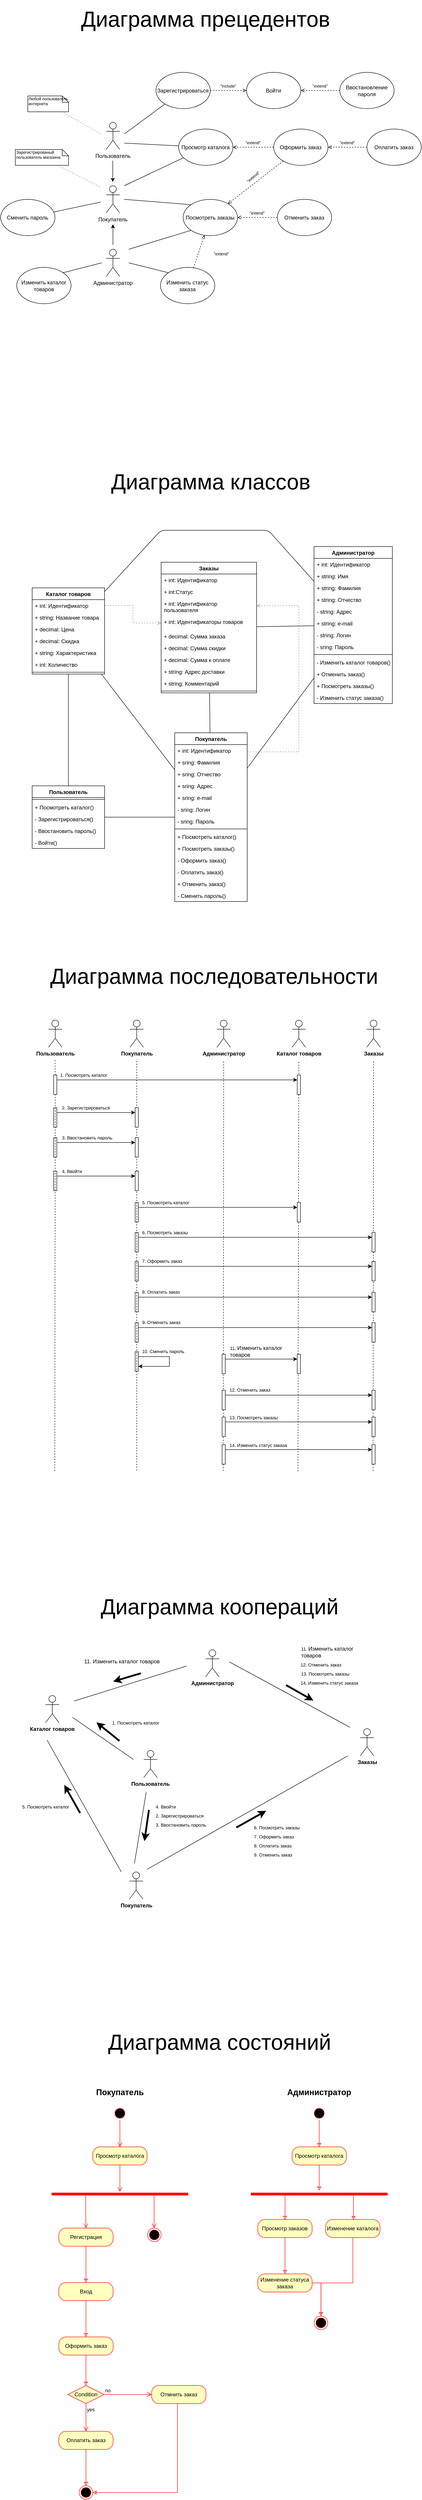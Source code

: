 <mxfile version="12.4.2" type="device" pages="1"><diagram id="4bHPVZSlIi79bRB7ckvm" name="Страница 1"><mxGraphModel dx="2253" dy="1528" grid="0" gridSize="7" guides="1" tooltips="1" connect="1" arrows="1" fold="1" page="1" pageScale="1" pageWidth="1654" pageHeight="1169" background="none" math="0" shadow="0"><root><mxCell id="0"/><mxCell id="1" parent="0"/><mxCell id="XW3vIw09YnIgsrs9W8Hy-23" value="Покупатель" style="swimlane;fontStyle=1;align=center;verticalAlign=top;childLayout=stackLayout;horizontal=1;startSize=26;horizontalStack=0;resizeParent=1;resizeParentMax=0;resizeLast=0;collapsible=1;marginBottom=0;" parent="1" vertex="1"><mxGeometry x="-914.07" y="691.5" width="160" height="372" as="geometry"/></mxCell><mxCell id="XW3vIw09YnIgsrs9W8Hy-25" value="+ int: Идентификатор" style="text;strokeColor=none;fillColor=none;align=left;verticalAlign=top;spacingLeft=4;spacingRight=4;overflow=hidden;rotatable=0;points=[[0,0.5],[1,0.5]];portConstraint=eastwest;" parent="XW3vIw09YnIgsrs9W8Hy-23" vertex="1"><mxGeometry y="26" width="160" height="26" as="geometry"/></mxCell><mxCell id="8YP4iBOs9D3E4XqZz32Y-38" value="+ sring: Фамилия" style="text;strokeColor=none;fillColor=none;align=left;verticalAlign=top;spacingLeft=4;spacingRight=4;overflow=hidden;rotatable=0;points=[[0,0.5],[1,0.5]];portConstraint=eastwest;" parent="XW3vIw09YnIgsrs9W8Hy-23" vertex="1"><mxGeometry y="52" width="160" height="26" as="geometry"/></mxCell><mxCell id="XW3vIw09YnIgsrs9W8Hy-26" value="+ sring: Отчество" style="text;strokeColor=none;fillColor=none;align=left;verticalAlign=top;spacingLeft=4;spacingRight=4;overflow=hidden;rotatable=0;points=[[0,0.5],[1,0.5]];portConstraint=eastwest;" parent="XW3vIw09YnIgsrs9W8Hy-23" vertex="1"><mxGeometry y="78" width="160" height="26" as="geometry"/></mxCell><mxCell id="XW3vIw09YnIgsrs9W8Hy-27" value="+ sring: Адрес" style="text;strokeColor=none;fillColor=none;align=left;verticalAlign=top;spacingLeft=4;spacingRight=4;overflow=hidden;rotatable=0;points=[[0,0.5],[1,0.5]];portConstraint=eastwest;" parent="XW3vIw09YnIgsrs9W8Hy-23" vertex="1"><mxGeometry y="104" width="160" height="26" as="geometry"/></mxCell><mxCell id="XW3vIw09YnIgsrs9W8Hy-28" value="+ sring: e-mail" style="text;strokeColor=none;fillColor=none;align=left;verticalAlign=top;spacingLeft=4;spacingRight=4;overflow=hidden;rotatable=0;points=[[0,0.5],[1,0.5]];portConstraint=eastwest;" parent="XW3vIw09YnIgsrs9W8Hy-23" vertex="1"><mxGeometry y="130" width="160" height="26" as="geometry"/></mxCell><mxCell id="XW3vIw09YnIgsrs9W8Hy-35" value="- sring: Логин" style="text;strokeColor=none;fillColor=none;align=left;verticalAlign=top;spacingLeft=4;spacingRight=4;overflow=hidden;rotatable=0;points=[[0,0.5],[1,0.5]];portConstraint=eastwest;" parent="XW3vIw09YnIgsrs9W8Hy-23" vertex="1"><mxGeometry y="156" width="160" height="26" as="geometry"/></mxCell><mxCell id="XW3vIw09YnIgsrs9W8Hy-34" value="- sring: Пароль" style="text;strokeColor=none;fillColor=none;align=left;verticalAlign=top;spacingLeft=4;spacingRight=4;overflow=hidden;rotatable=0;points=[[0,0.5],[1,0.5]];portConstraint=eastwest;" parent="XW3vIw09YnIgsrs9W8Hy-23" vertex="1"><mxGeometry y="182" width="160" height="26" as="geometry"/></mxCell><mxCell id="XW3vIw09YnIgsrs9W8Hy-29" value="" style="line;strokeWidth=1;fillColor=none;align=left;verticalAlign=middle;spacingTop=-1;spacingLeft=3;spacingRight=3;rotatable=0;labelPosition=right;points=[];portConstraint=eastwest;" parent="XW3vIw09YnIgsrs9W8Hy-23" vertex="1"><mxGeometry y="208" width="160" height="8" as="geometry"/></mxCell><mxCell id="XW3vIw09YnIgsrs9W8Hy-30" value="+ Посмотреть каталог()" style="text;strokeColor=none;fillColor=none;align=left;verticalAlign=top;spacingLeft=4;spacingRight=4;overflow=hidden;rotatable=0;points=[[0,0.5],[1,0.5]];portConstraint=eastwest;" parent="XW3vIw09YnIgsrs9W8Hy-23" vertex="1"><mxGeometry y="216" width="160" height="26" as="geometry"/></mxCell><mxCell id="XW3vIw09YnIgsrs9W8Hy-31" value="+ Посмотреть заказы()" style="text;strokeColor=none;fillColor=none;align=left;verticalAlign=top;spacingLeft=4;spacingRight=4;overflow=hidden;rotatable=0;points=[[0,0.5],[1,0.5]];portConstraint=eastwest;" parent="XW3vIw09YnIgsrs9W8Hy-23" vertex="1"><mxGeometry y="242" width="160" height="26" as="geometry"/></mxCell><mxCell id="XW3vIw09YnIgsrs9W8Hy-32" value="- Оформить заказ()" style="text;strokeColor=none;fillColor=none;align=left;verticalAlign=top;spacingLeft=4;spacingRight=4;overflow=hidden;rotatable=0;points=[[0,0.5],[1,0.5]];portConstraint=eastwest;" parent="XW3vIw09YnIgsrs9W8Hy-23" vertex="1"><mxGeometry y="268" width="160" height="26" as="geometry"/></mxCell><mxCell id="8YP4iBOs9D3E4XqZz32Y-67" value="- Оплатить заказ()" style="text;strokeColor=none;fillColor=none;align=left;verticalAlign=top;spacingLeft=4;spacingRight=4;overflow=hidden;rotatable=0;points=[[0,0.5],[1,0.5]];portConstraint=eastwest;" parent="XW3vIw09YnIgsrs9W8Hy-23" vertex="1"><mxGeometry y="294" width="160" height="26" as="geometry"/></mxCell><mxCell id="XW3vIw09YnIgsrs9W8Hy-33" value="+ Отменить заказ()" style="text;strokeColor=none;fillColor=none;align=left;verticalAlign=top;spacingLeft=4;spacingRight=4;overflow=hidden;rotatable=0;points=[[0,0.5],[1,0.5]];portConstraint=eastwest;" parent="XW3vIw09YnIgsrs9W8Hy-23" vertex="1"><mxGeometry y="320" width="160" height="26" as="geometry"/></mxCell><mxCell id="8YP4iBOs9D3E4XqZz32Y-1" value="- Сменить пароль()" style="text;strokeColor=none;fillColor=none;align=left;verticalAlign=top;spacingLeft=4;spacingRight=4;overflow=hidden;rotatable=0;points=[[0,0.5],[1,0.5]];portConstraint=eastwest;" parent="XW3vIw09YnIgsrs9W8Hy-23" vertex="1"><mxGeometry y="346" width="160" height="26" as="geometry"/></mxCell><mxCell id="XW3vIw09YnIgsrs9W8Hy-39" value="Администратор" style="swimlane;fontStyle=1;align=center;verticalAlign=top;childLayout=stackLayout;horizontal=1;startSize=26;horizontalStack=0;resizeParent=1;resizeParentMax=0;resizeLast=0;collapsible=1;marginBottom=0;" parent="1" vertex="1"><mxGeometry x="-606.5" y="281" width="173" height="346" as="geometry"><mxRectangle x="-408" y="-3" width="121" height="26" as="alternateBounds"/></mxGeometry></mxCell><mxCell id="8YP4iBOs9D3E4XqZz32Y-39" value="+ int: Идентификатор" style="text;strokeColor=none;fillColor=none;align=left;verticalAlign=top;spacingLeft=4;spacingRight=4;overflow=hidden;rotatable=0;points=[[0,0.5],[1,0.5]];portConstraint=eastwest;" parent="XW3vIw09YnIgsrs9W8Hy-39" vertex="1"><mxGeometry y="26" width="173" height="26" as="geometry"/></mxCell><mxCell id="XW3vIw09YnIgsrs9W8Hy-40" value="+ string: Имя" style="text;strokeColor=none;fillColor=none;align=left;verticalAlign=top;spacingLeft=4;spacingRight=4;overflow=hidden;rotatable=0;points=[[0,0.5],[1,0.5]];portConstraint=eastwest;" parent="XW3vIw09YnIgsrs9W8Hy-39" vertex="1"><mxGeometry y="52" width="173" height="26" as="geometry"/></mxCell><mxCell id="XW3vIw09YnIgsrs9W8Hy-41" value="+ string: Фамилия" style="text;strokeColor=none;fillColor=none;align=left;verticalAlign=top;spacingLeft=4;spacingRight=4;overflow=hidden;rotatable=0;points=[[0,0.5],[1,0.5]];portConstraint=eastwest;" parent="XW3vIw09YnIgsrs9W8Hy-39" vertex="1"><mxGeometry y="78" width="173" height="26" as="geometry"/></mxCell><mxCell id="XW3vIw09YnIgsrs9W8Hy-42" value="+ string: Отчество" style="text;strokeColor=none;fillColor=none;align=left;verticalAlign=top;spacingLeft=4;spacingRight=4;overflow=hidden;rotatable=0;points=[[0,0.5],[1,0.5]];portConstraint=eastwest;" parent="XW3vIw09YnIgsrs9W8Hy-39" vertex="1"><mxGeometry y="104" width="173" height="26" as="geometry"/></mxCell><mxCell id="XW3vIw09YnIgsrs9W8Hy-43" value="- string: Адрес" style="text;strokeColor=none;fillColor=none;align=left;verticalAlign=top;spacingLeft=4;spacingRight=4;overflow=hidden;rotatable=0;points=[[0,0.5],[1,0.5]];portConstraint=eastwest;" parent="XW3vIw09YnIgsrs9W8Hy-39" vertex="1"><mxGeometry y="130" width="173" height="26" as="geometry"/></mxCell><mxCell id="XW3vIw09YnIgsrs9W8Hy-44" value="+ string: e-mail" style="text;strokeColor=none;fillColor=none;align=left;verticalAlign=top;spacingLeft=4;spacingRight=4;overflow=hidden;rotatable=0;points=[[0,0.5],[1,0.5]];portConstraint=eastwest;" parent="XW3vIw09YnIgsrs9W8Hy-39" vertex="1"><mxGeometry y="156" width="173" height="26" as="geometry"/></mxCell><mxCell id="XW3vIw09YnIgsrs9W8Hy-45" value="- string: Логин" style="text;strokeColor=none;fillColor=none;align=left;verticalAlign=top;spacingLeft=4;spacingRight=4;overflow=hidden;rotatable=0;points=[[0,0.5],[1,0.5]];portConstraint=eastwest;" parent="XW3vIw09YnIgsrs9W8Hy-39" vertex="1"><mxGeometry y="182" width="173" height="26" as="geometry"/></mxCell><mxCell id="XW3vIw09YnIgsrs9W8Hy-46" value="- sring: Пароль" style="text;strokeColor=none;fillColor=none;align=left;verticalAlign=top;spacingLeft=4;spacingRight=4;overflow=hidden;rotatable=0;points=[[0,0.5],[1,0.5]];portConstraint=eastwest;" parent="XW3vIw09YnIgsrs9W8Hy-39" vertex="1"><mxGeometry y="208" width="173" height="26" as="geometry"/></mxCell><mxCell id="XW3vIw09YnIgsrs9W8Hy-47" value="" style="line;strokeWidth=1;fillColor=none;align=left;verticalAlign=middle;spacingTop=-1;spacingLeft=3;spacingRight=3;rotatable=0;labelPosition=right;points=[];portConstraint=eastwest;" parent="XW3vIw09YnIgsrs9W8Hy-39" vertex="1"><mxGeometry y="234" width="173" height="8" as="geometry"/></mxCell><mxCell id="8YP4iBOs9D3E4XqZz32Y-16" value="- Изменить каталог товаров()" style="text;strokeColor=none;fillColor=none;align=left;verticalAlign=top;spacingLeft=4;spacingRight=4;overflow=hidden;rotatable=0;points=[[0,0.5],[1,0.5]];portConstraint=eastwest;" parent="XW3vIw09YnIgsrs9W8Hy-39" vertex="1"><mxGeometry y="242" width="173" height="26" as="geometry"/></mxCell><mxCell id="XW3vIw09YnIgsrs9W8Hy-51" value="+ Отменить заказ()" style="text;strokeColor=none;fillColor=none;align=left;verticalAlign=top;spacingLeft=4;spacingRight=4;overflow=hidden;rotatable=0;points=[[0,0.5],[1,0.5]];portConstraint=eastwest;" parent="XW3vIw09YnIgsrs9W8Hy-39" vertex="1"><mxGeometry y="268" width="173" height="26" as="geometry"/></mxCell><mxCell id="8YP4iBOs9D3E4XqZz32Y-15" value="+ Посмотреть заказы()" style="text;strokeColor=none;fillColor=none;align=left;verticalAlign=top;spacingLeft=4;spacingRight=4;overflow=hidden;rotatable=0;points=[[0,0.5],[1,0.5]];portConstraint=eastwest;" parent="XW3vIw09YnIgsrs9W8Hy-39" vertex="1"><mxGeometry y="294" width="173" height="26" as="geometry"/></mxCell><mxCell id="8YP4iBOs9D3E4XqZz32Y-13" value="- Изменить статус заказа()" style="text;strokeColor=none;fillColor=none;align=left;verticalAlign=top;spacingLeft=4;spacingRight=4;overflow=hidden;rotatable=0;points=[[0,0.5],[1,0.5]];portConstraint=eastwest;" parent="XW3vIw09YnIgsrs9W8Hy-39" vertex="1"><mxGeometry y="320" width="173" height="26" as="geometry"/></mxCell><mxCell id="8YP4iBOs9D3E4XqZz32Y-17" value="Пользователь" style="swimlane;fontStyle=1;align=center;verticalAlign=top;childLayout=stackLayout;horizontal=1;startSize=26;horizontalStack=0;resizeParent=1;resizeParentMax=0;resizeLast=0;collapsible=1;marginBottom=0;" parent="1" vertex="1"><mxGeometry x="-1229" y="808.5" width="160" height="138" as="geometry"/></mxCell><mxCell id="8YP4iBOs9D3E4XqZz32Y-25" value="" style="line;strokeWidth=1;fillColor=none;align=left;verticalAlign=middle;spacingTop=-1;spacingLeft=3;spacingRight=3;rotatable=0;labelPosition=right;points=[];portConstraint=eastwest;" parent="8YP4iBOs9D3E4XqZz32Y-17" vertex="1"><mxGeometry y="26" width="160" height="8" as="geometry"/></mxCell><mxCell id="XW3vIw09YnIgsrs9W8Hy-37" value="+ Посмотреть каталог()" style="text;strokeColor=none;fillColor=none;align=left;verticalAlign=top;spacingLeft=4;spacingRight=4;overflow=hidden;rotatable=0;points=[[0,0.5],[1,0.5]];portConstraint=eastwest;" parent="8YP4iBOs9D3E4XqZz32Y-17" vertex="1"><mxGeometry y="34" width="160" height="26" as="geometry"/></mxCell><mxCell id="Ht6uyRLO2ZQnGDYiMdq6-77" value="- Зарегистрироваться()" style="text;strokeColor=none;fillColor=none;align=left;verticalAlign=top;spacingLeft=4;spacingRight=4;overflow=hidden;rotatable=0;points=[[0,0.5],[1,0.5]];portConstraint=eastwest;" parent="8YP4iBOs9D3E4XqZz32Y-17" vertex="1"><mxGeometry y="60" width="160" height="26" as="geometry"/></mxCell><mxCell id="XW3vIw09YnIgsrs9W8Hy-22" value="- Ввостановить пароль()" style="text;strokeColor=none;fillColor=none;align=left;verticalAlign=top;spacingLeft=4;spacingRight=4;overflow=hidden;rotatable=0;points=[[0,0.5],[1,0.5]];portConstraint=eastwest;" parent="8YP4iBOs9D3E4XqZz32Y-17" vertex="1"><mxGeometry y="86" width="160" height="26" as="geometry"/></mxCell><mxCell id="8YP4iBOs9D3E4XqZz32Y-5" value="- Войти()" style="text;strokeColor=none;fillColor=none;align=left;verticalAlign=top;spacingLeft=4;spacingRight=4;overflow=hidden;rotatable=0;points=[[0,0.5],[1,0.5]];portConstraint=eastwest;" parent="8YP4iBOs9D3E4XqZz32Y-17" vertex="1"><mxGeometry y="112" width="160" height="26" as="geometry"/></mxCell><mxCell id="8YP4iBOs9D3E4XqZz32Y-32" value="Заказы" style="swimlane;fontStyle=1;align=center;verticalAlign=top;childLayout=stackLayout;horizontal=1;startSize=26;horizontalStack=0;resizeParent=1;resizeParentMax=0;resizeLast=0;collapsible=1;marginBottom=0;" parent="1" vertex="1"><mxGeometry x="-944.14" y="315.5" width="210.82" height="288" as="geometry"><mxRectangle x="-917.82" y="315.5" width="70" height="26" as="alternateBounds"/></mxGeometry></mxCell><mxCell id="8YP4iBOs9D3E4XqZz32Y-40" value="+ int: Идентификатор" style="text;strokeColor=none;fillColor=none;align=left;verticalAlign=top;spacingLeft=4;spacingRight=4;overflow=hidden;rotatable=0;points=[[0,0.5],[1,0.5]];portConstraint=eastwest;" parent="8YP4iBOs9D3E4XqZz32Y-32" vertex="1"><mxGeometry y="26" width="210.82" height="26" as="geometry"/></mxCell><mxCell id="8YP4iBOs9D3E4XqZz32Y-61" value="+ int:Статус" style="text;strokeColor=none;fillColor=none;align=left;verticalAlign=top;spacingLeft=4;spacingRight=4;overflow=hidden;rotatable=0;points=[[0,0.5],[1,0.5]];portConstraint=eastwest;" parent="8YP4iBOs9D3E4XqZz32Y-32" vertex="1"><mxGeometry y="52" width="210.82" height="26" as="geometry"/></mxCell><mxCell id="8YP4iBOs9D3E4XqZz32Y-58" value="+ int: Идентификатор &#10;пользователя" style="text;strokeColor=none;fillColor=none;align=left;verticalAlign=top;spacingLeft=4;spacingRight=4;overflow=hidden;rotatable=0;points=[[0,0.5],[1,0.5]];portConstraint=eastwest;" parent="8YP4iBOs9D3E4XqZz32Y-32" vertex="1"><mxGeometry y="78" width="210.82" height="40" as="geometry"/></mxCell><mxCell id="XW3vIw09YnIgsrs9W8Hy-24" value="+ int: Идентификаторы товаров" style="text;strokeColor=none;fillColor=none;align=left;verticalAlign=top;spacingLeft=4;spacingRight=4;overflow=hidden;rotatable=0;points=[[0,0.5],[1,0.5]];portConstraint=eastwest;" parent="8YP4iBOs9D3E4XqZz32Y-32" vertex="1"><mxGeometry y="118" width="210.82" height="32" as="geometry"/></mxCell><mxCell id="8YP4iBOs9D3E4XqZz32Y-37" value="+ decimal: Сумма заказа" style="text;strokeColor=none;fillColor=none;align=left;verticalAlign=top;spacingLeft=4;spacingRight=4;overflow=hidden;rotatable=0;points=[[0,0.5],[1,0.5]];portConstraint=eastwest;" parent="8YP4iBOs9D3E4XqZz32Y-32" vertex="1"><mxGeometry y="150" width="210.82" height="26" as="geometry"/></mxCell><mxCell id="8YP4iBOs9D3E4XqZz32Y-41" value="+ decimal: Сумма скидки" style="text;strokeColor=none;fillColor=none;align=left;verticalAlign=top;spacingLeft=4;spacingRight=4;overflow=hidden;rotatable=0;points=[[0,0.5],[1,0.5]];portConstraint=eastwest;" parent="8YP4iBOs9D3E4XqZz32Y-32" vertex="1"><mxGeometry y="176" width="210.82" height="26" as="geometry"/></mxCell><mxCell id="8YP4iBOs9D3E4XqZz32Y-45" value="+ decimal: Сумма к оплате" style="text;strokeColor=none;fillColor=none;align=left;verticalAlign=top;spacingLeft=4;spacingRight=4;overflow=hidden;rotatable=0;points=[[0,0.5],[1,0.5]];portConstraint=eastwest;" parent="8YP4iBOs9D3E4XqZz32Y-32" vertex="1"><mxGeometry y="202" width="210.82" height="26" as="geometry"/></mxCell><mxCell id="8YP4iBOs9D3E4XqZz32Y-56" value="+ string: Адрес доставки" style="text;strokeColor=none;fillColor=none;align=left;verticalAlign=top;spacingLeft=4;spacingRight=4;overflow=hidden;rotatable=0;points=[[0,0.5],[1,0.5]];portConstraint=eastwest;" parent="8YP4iBOs9D3E4XqZz32Y-32" vertex="1"><mxGeometry y="228" width="210.82" height="26" as="geometry"/></mxCell><mxCell id="8YP4iBOs9D3E4XqZz32Y-57" value="+ string: Комментарий" style="text;strokeColor=none;fillColor=none;align=left;verticalAlign=top;spacingLeft=4;spacingRight=4;overflow=hidden;rotatable=0;points=[[0,0.5],[1,0.5]];portConstraint=eastwest;" parent="8YP4iBOs9D3E4XqZz32Y-32" vertex="1"><mxGeometry y="254" width="210.82" height="26" as="geometry"/></mxCell><mxCell id="8YP4iBOs9D3E4XqZz32Y-33" value="" style="line;strokeWidth=1;fillColor=none;align=left;verticalAlign=middle;spacingTop=-1;spacingLeft=3;spacingRight=3;rotatable=0;labelPosition=right;points=[];portConstraint=eastwest;" parent="8YP4iBOs9D3E4XqZz32Y-32" vertex="1"><mxGeometry y="280" width="210.82" height="8" as="geometry"/></mxCell><mxCell id="8YP4iBOs9D3E4XqZz32Y-46" value="Каталог товаров" style="swimlane;fontStyle=1;align=center;verticalAlign=top;childLayout=stackLayout;horizontal=1;startSize=26;horizontalStack=0;resizeParent=1;resizeParentMax=0;resizeLast=0;collapsible=1;marginBottom=0;" parent="1" vertex="1"><mxGeometry x="-1229" y="372" width="160" height="190" as="geometry"/></mxCell><mxCell id="8YP4iBOs9D3E4XqZz32Y-47" value="+ int: Идентификатор" style="text;strokeColor=none;fillColor=none;align=left;verticalAlign=top;spacingLeft=4;spacingRight=4;overflow=hidden;rotatable=0;points=[[0,0.5],[1,0.5]];portConstraint=eastwest;" parent="8YP4iBOs9D3E4XqZz32Y-46" vertex="1"><mxGeometry y="26" width="160" height="26" as="geometry"/></mxCell><mxCell id="8YP4iBOs9D3E4XqZz32Y-48" value="+ string: Название товара" style="text;strokeColor=none;fillColor=none;align=left;verticalAlign=top;spacingLeft=4;spacingRight=4;overflow=hidden;rotatable=0;points=[[0,0.5],[1,0.5]];portConstraint=eastwest;" parent="8YP4iBOs9D3E4XqZz32Y-46" vertex="1"><mxGeometry y="52" width="160" height="26" as="geometry"/></mxCell><mxCell id="8YP4iBOs9D3E4XqZz32Y-49" value="+ decimal: Цена" style="text;strokeColor=none;fillColor=none;align=left;verticalAlign=top;spacingLeft=4;spacingRight=4;overflow=hidden;rotatable=0;points=[[0,0.5],[1,0.5]];portConstraint=eastwest;" parent="8YP4iBOs9D3E4XqZz32Y-46" vertex="1"><mxGeometry y="78" width="160" height="26" as="geometry"/></mxCell><mxCell id="8YP4iBOs9D3E4XqZz32Y-50" value="+ decimal: Скидка" style="text;strokeColor=none;fillColor=none;align=left;verticalAlign=top;spacingLeft=4;spacingRight=4;overflow=hidden;rotatable=0;points=[[0,0.5],[1,0.5]];portConstraint=eastwest;" parent="8YP4iBOs9D3E4XqZz32Y-46" vertex="1"><mxGeometry y="104" width="160" height="26" as="geometry"/></mxCell><mxCell id="8YP4iBOs9D3E4XqZz32Y-71" value="+ string: Характеристика" style="text;strokeColor=none;fillColor=none;align=left;verticalAlign=top;spacingLeft=4;spacingRight=4;overflow=hidden;rotatable=0;points=[[0,0.5],[1,0.5]];portConstraint=eastwest;" parent="8YP4iBOs9D3E4XqZz32Y-46" vertex="1"><mxGeometry y="130" width="160" height="26" as="geometry"/></mxCell><mxCell id="8YP4iBOs9D3E4XqZz32Y-72" value="+ int: Количество" style="text;strokeColor=none;fillColor=none;align=left;verticalAlign=top;spacingLeft=4;spacingRight=4;overflow=hidden;rotatable=0;points=[[0,0.5],[1,0.5]];portConstraint=eastwest;" parent="8YP4iBOs9D3E4XqZz32Y-46" vertex="1"><mxGeometry y="156" width="160" height="26" as="geometry"/></mxCell><mxCell id="8YP4iBOs9D3E4XqZz32Y-52" value="" style="line;strokeWidth=1;fillColor=none;align=left;verticalAlign=middle;spacingTop=-1;spacingLeft=3;spacingRight=3;rotatable=0;labelPosition=right;points=[];portConstraint=eastwest;" parent="8YP4iBOs9D3E4XqZz32Y-46" vertex="1"><mxGeometry y="182" width="160" height="8" as="geometry"/></mxCell><mxCell id="8YP4iBOs9D3E4XqZz32Y-62" value="" style="endArrow=none;html=1;endFill=0;" parent="1" source="XW3vIw09YnIgsrs9W8Hy-39" target="8YP4iBOs9D3E4XqZz32Y-32" edge="1"><mxGeometry width="50" height="50" relative="1" as="geometry"><mxPoint x="-633.5" y="568" as="sourcePoint"/><mxPoint x="-683.5" y="501" as="targetPoint"/></mxGeometry></mxCell><mxCell id="8YP4iBOs9D3E4XqZz32Y-63" value="" style="endArrow=none;html=1;endFill=0;" parent="1" source="XW3vIw09YnIgsrs9W8Hy-39" target="8YP4iBOs9D3E4XqZz32Y-46" edge="1"><mxGeometry width="50" height="50" relative="1" as="geometry"><mxPoint x="-606.5" y="538.5" as="sourcePoint"/><mxPoint x="-394.5" y="663.667" as="targetPoint"/><Array as="points"><mxPoint x="-707.5" y="245"/><mxPoint x="-944.5" y="245"/></Array></mxGeometry></mxCell><mxCell id="8YP4iBOs9D3E4XqZz32Y-65" value="" style="endArrow=none;html=1;endFill=0;" parent="1" source="XW3vIw09YnIgsrs9W8Hy-23" target="8YP4iBOs9D3E4XqZz32Y-32" edge="1"><mxGeometry width="50" height="50" relative="1" as="geometry"><mxPoint x="-670" y="687.5" as="sourcePoint"/><mxPoint x="-670" y="629" as="targetPoint"/></mxGeometry></mxCell><mxCell id="8YP4iBOs9D3E4XqZz32Y-66" value="" style="endArrow=none;html=1;endFill=0;" parent="1" source="XW3vIw09YnIgsrs9W8Hy-39" target="XW3vIw09YnIgsrs9W8Hy-23" edge="1"><mxGeometry width="50" height="50" relative="1" as="geometry"><mxPoint x="-653" y="734" as="sourcePoint"/><mxPoint x="-653" y="623.5" as="targetPoint"/></mxGeometry></mxCell><mxCell id="8YP4iBOs9D3E4XqZz32Y-68" style="edgeStyle=orthogonalEdgeStyle;rounded=0;orthogonalLoop=1;jettySize=auto;html=1;dashed=1;endArrow=open;endFill=0;jumpSize=6;opacity=40;" parent="1" source="XW3vIw09YnIgsrs9W8Hy-25" target="8YP4iBOs9D3E4XqZz32Y-58" edge="1"><mxGeometry relative="1" as="geometry"><Array as="points"><mxPoint x="-640" y="733.5"/><mxPoint x="-640" y="411.5"/></Array></mxGeometry></mxCell><mxCell id="8YP4iBOs9D3E4XqZz32Y-69" style="edgeStyle=orthogonalEdgeStyle;rounded=0;orthogonalLoop=1;jettySize=auto;html=1;dashed=1;endArrow=open;endFill=0;jumpSize=6;opacity=40;" parent="1" source="8YP4iBOs9D3E4XqZz32Y-47" target="XW3vIw09YnIgsrs9W8Hy-24" edge="1"><mxGeometry relative="1" as="geometry"/></mxCell><mxCell id="8YP4iBOs9D3E4XqZz32Y-70" value="" style="endArrow=none;html=1;endFill=0;" parent="1" source="8YP4iBOs9D3E4XqZz32Y-17" target="XW3vIw09YnIgsrs9W8Hy-23" edge="1"><mxGeometry width="50" height="50" relative="1" as="geometry"><mxPoint x="-1126.945" y="607.5" as="sourcePoint"/><mxPoint x="-952" y="850.417" as="targetPoint"/></mxGeometry></mxCell><mxCell id="S-9HHR_K9NXArkyQtEPX-1" value="&lt;font style=&quot;font-size: 48px&quot;&gt;Диаграмма классов&lt;/font&gt;" style="text;html=1;strokeColor=none;fillColor=none;align=center;verticalAlign=middle;whiteSpace=wrap;rounded=0;" parent="1" vertex="1"><mxGeometry x="-1089.5" y="96" width="509" height="84" as="geometry"/></mxCell><mxCell id="S-9HHR_K9NXArkyQtEPX-2" value="" style="edgeStyle=orthogonalEdgeStyle;rounded=0;orthogonalLoop=1;jettySize=auto;html=1;" parent="1" edge="1"><mxGeometry relative="1" as="geometry"><mxPoint x="-1050.57" y="-429.5" as="targetPoint"/><mxPoint x="-1050.57" y="-384.5" as="sourcePoint"/></mxGeometry></mxCell><mxCell id="S-9HHR_K9NXArkyQtEPX-3" value="Администратор" style="shape=umlActor;verticalLabelPosition=bottom;labelBackgroundColor=none;verticalAlign=top;html=1;" parent="1" vertex="1"><mxGeometry x="-1065.57" y="-374.5" width="30" height="60" as="geometry"/></mxCell><mxCell id="S-9HHR_K9NXArkyQtEPX-4" value="" style="edgeStyle=orthogonalEdgeStyle;rounded=0;orthogonalLoop=1;jettySize=auto;html=1;" parent="1" edge="1"><mxGeometry relative="1" as="geometry"><mxPoint x="-1051" y="-523" as="targetPoint"/><mxPoint x="-1051" y="-570" as="sourcePoint"/></mxGeometry></mxCell><mxCell id="S-9HHR_K9NXArkyQtEPX-5" value="Покупатель" style="shape=umlActor;verticalLabelPosition=bottom;labelBackgroundColor=none;verticalAlign=top;html=1;" parent="1" vertex="1"><mxGeometry x="-1065.57" y="-514.5" width="30" height="60" as="geometry"/></mxCell><mxCell id="S-9HHR_K9NXArkyQtEPX-6" value="&lt;div&gt;&lt;span&gt;Пользователь&lt;/span&gt;&lt;/div&gt;" style="shape=umlActor;verticalLabelPosition=bottom;labelBackgroundColor=none;verticalAlign=top;html=1;align=center;" parent="1" vertex="1"><mxGeometry x="-1065.57" y="-654.5" width="30" height="60" as="geometry"/></mxCell><mxCell id="S-9HHR_K9NXArkyQtEPX-7" value="Любой пользователь интернета" style="shape=note;whiteSpace=wrap;html=1;size=14;verticalAlign=top;align=left;spacingTop=-6;labelBackgroundColor=none;fontSize=9;" parent="1" vertex="1"><mxGeometry x="-1238.57" y="-712.5" width="90" height="35" as="geometry"/></mxCell><mxCell id="S-9HHR_K9NXArkyQtEPX-9" value="Изменить каталог товаров" style="ellipse;whiteSpace=wrap;html=1;labelBackgroundColor=none;" parent="1" vertex="1"><mxGeometry x="-1263.07" y="-334.5" width="120" height="80" as="geometry"/></mxCell><mxCell id="S-9HHR_K9NXArkyQtEPX-10" value="" style="endArrow=none;html=1;exitX=1;exitY=0;exitDx=0;exitDy=0;" parent="1" source="S-9HHR_K9NXArkyQtEPX-9" edge="1"><mxGeometry width="50" height="50" relative="1" as="geometry"><mxPoint x="-1315.57" y="-174.5" as="sourcePoint"/><mxPoint x="-1075.57" y="-344.5" as="targetPoint"/></mxGeometry></mxCell><mxCell id="S-9HHR_K9NXArkyQtEPX-11" value="Изменить статус заказа" style="ellipse;whiteSpace=wrap;html=1;labelBackgroundColor=none;" parent="1" vertex="1"><mxGeometry x="-945.57" y="-334.5" width="120" height="80" as="geometry"/></mxCell><mxCell id="S-9HHR_K9NXArkyQtEPX-12" value="" style="endArrow=none;html=1;exitX=0;exitY=0;exitDx=0;exitDy=0;" parent="1" source="S-9HHR_K9NXArkyQtEPX-11" edge="1"><mxGeometry width="50" height="50" relative="1" as="geometry"><mxPoint x="-1315.57" y="-184.5" as="sourcePoint"/><mxPoint x="-1015.57" y="-344.5" as="targetPoint"/></mxGeometry></mxCell><mxCell id="S-9HHR_K9NXArkyQtEPX-13" value="Посмотреть заказы" style="ellipse;whiteSpace=wrap;html=1;labelBackgroundColor=none;" parent="1" vertex="1"><mxGeometry x="-895.57" y="-484.5" width="120" height="80" as="geometry"/></mxCell><mxCell id="S-9HHR_K9NXArkyQtEPX-14" value="" style="endArrow=none;html=1;exitX=0;exitY=1;exitDx=0;exitDy=0;" parent="1" source="S-9HHR_K9NXArkyQtEPX-13" edge="1"><mxGeometry width="50" height="50" relative="1" as="geometry"><mxPoint x="-1215.57" y="-184.5" as="sourcePoint"/><mxPoint x="-1015.57" y="-374.5" as="targetPoint"/></mxGeometry></mxCell><mxCell id="S-9HHR_K9NXArkyQtEPX-15" value="Отменить заказ" style="ellipse;whiteSpace=wrap;html=1;labelBackgroundColor=none;" parent="1" vertex="1"><mxGeometry x="-687.57" y="-484.5" width="120" height="80" as="geometry"/></mxCell><mxCell id="S-9HHR_K9NXArkyQtEPX-16" value="Оформить заказ" style="ellipse;whiteSpace=wrap;html=1;labelBackgroundColor=none;" parent="1" vertex="1"><mxGeometry x="-695.57" y="-639.5" width="120" height="80" as="geometry"/></mxCell><mxCell id="S-9HHR_K9NXArkyQtEPX-17" value="Просмотр каталога" style="ellipse;whiteSpace=wrap;html=1;labelBackgroundColor=none;" parent="1" vertex="1"><mxGeometry x="-905.57" y="-639.5" width="120" height="80" as="geometry"/></mxCell><mxCell id="S-9HHR_K9NXArkyQtEPX-18" value="" style="endArrow=none;html=1;" parent="1" target="S-9HHR_K9NXArkyQtEPX-17" edge="1"><mxGeometry width="50" height="50" relative="1" as="geometry"><mxPoint x="-1025.57" y="-514.5" as="sourcePoint"/><mxPoint x="-920.57" y="-584.5" as="targetPoint"/></mxGeometry></mxCell><mxCell id="S-9HHR_K9NXArkyQtEPX-19" value="" style="endArrow=none;html=1;exitX=0;exitY=0;exitDx=0;exitDy=0;" parent="1" source="S-9HHR_K9NXArkyQtEPX-13" edge="1"><mxGeometry width="50" height="50" relative="1" as="geometry"><mxPoint x="-907.996" y="-435.216" as="sourcePoint"/><mxPoint x="-1025.57" y="-484.5" as="targetPoint"/></mxGeometry></mxCell><mxCell id="S-9HHR_K9NXArkyQtEPX-20" value="Зарегистрироваться" style="ellipse;whiteSpace=wrap;html=1;labelBackgroundColor=none;" parent="1" vertex="1"><mxGeometry x="-955.57" y="-764.5" width="120" height="80" as="geometry"/></mxCell><mxCell id="S-9HHR_K9NXArkyQtEPX-21" value="" style="endArrow=none;html=1;" parent="1" target="S-9HHR_K9NXArkyQtEPX-20" edge="1"><mxGeometry width="50" height="50" relative="1" as="geometry"><mxPoint x="-1025.57" y="-628.5" as="sourcePoint"/><mxPoint x="-911.996" y="-630.216" as="targetPoint"/></mxGeometry></mxCell><mxCell id="S-9HHR_K9NXArkyQtEPX-22" value="Войти" style="ellipse;whiteSpace=wrap;html=1;labelBackgroundColor=none;" parent="1" vertex="1"><mxGeometry x="-755.57" y="-764.5" width="120" height="80" as="geometry"/></mxCell><mxCell id="S-9HHR_K9NXArkyQtEPX-23" value="" style="endArrow=open;html=1;dashed=1;endFill=0;" parent="1" source="S-9HHR_K9NXArkyQtEPX-11" target="S-9HHR_K9NXArkyQtEPX-13" edge="1"><mxGeometry width="50" height="50" relative="1" as="geometry"><mxPoint x="-835.57" y="-324.5" as="sourcePoint"/><mxPoint x="-785.57" y="-374.5" as="targetPoint"/></mxGeometry></mxCell><mxCell id="S-9HHR_K9NXArkyQtEPX-24" value="&quot;extend&quot;" style="text;html=1;strokeColor=none;fillColor=none;align=center;verticalAlign=middle;whiteSpace=wrap;rounded=0;labelBackgroundColor=none;rotation=0;fontSize=9;" parent="1" vertex="1"><mxGeometry x="-835.57" y="-374.5" width="50" height="20" as="geometry"/></mxCell><mxCell id="S-9HHR_K9NXArkyQtEPX-25" value="" style="endArrow=open;html=1;dashed=1;endFill=0;exitX=0;exitY=0.5;exitDx=0;exitDy=0;entryX=1;entryY=0.5;entryDx=0;entryDy=0;" parent="1" source="S-9HHR_K9NXArkyQtEPX-15" target="S-9HHR_K9NXArkyQtEPX-13" edge="1"><mxGeometry width="50" height="50" relative="1" as="geometry"><mxPoint x="-745.644" y="-402.784" as="sourcePoint"/><mxPoint x="-738.07" y="-484.5" as="targetPoint"/></mxGeometry></mxCell><mxCell id="S-9HHR_K9NXArkyQtEPX-26" value="&quot;extend&quot;" style="text;html=1;strokeColor=none;fillColor=none;align=center;verticalAlign=middle;whiteSpace=wrap;rounded=0;labelBackgroundColor=none;rotation=0;fontSize=9;" parent="1" vertex="1"><mxGeometry x="-756.57" y="-464.5" width="50" height="20" as="geometry"/></mxCell><mxCell id="S-9HHR_K9NXArkyQtEPX-27" value="" style="endArrow=open;html=1;dashed=1;endFill=0;" parent="1" source="S-9HHR_K9NXArkyQtEPX-16" target="S-9HHR_K9NXArkyQtEPX-13" edge="1"><mxGeometry width="50" height="50" relative="1" as="geometry"><mxPoint x="-710.57" y="-564.5" as="sourcePoint"/><mxPoint x="-770.57" y="-554.5" as="targetPoint"/></mxGeometry></mxCell><mxCell id="S-9HHR_K9NXArkyQtEPX-28" value="&quot;extend&quot;" style="text;html=1;strokeColor=none;fillColor=none;align=center;verticalAlign=middle;whiteSpace=wrap;rounded=0;labelBackgroundColor=none;rotation=-40;fontSize=9;" parent="1" vertex="1"><mxGeometry x="-765.57" y="-544.5" width="50" height="20" as="geometry"/></mxCell><mxCell id="S-9HHR_K9NXArkyQtEPX-29" value="" style="endArrow=open;html=1;dashed=1;endFill=0;exitX=0;exitY=0.5;exitDx=0;exitDy=0;entryX=1;entryY=0.5;entryDx=0;entryDy=0;" parent="1" source="S-9HHR_K9NXArkyQtEPX-16" target="S-9HHR_K9NXArkyQtEPX-17" edge="1"><mxGeometry width="50" height="50" relative="1" as="geometry"><mxPoint x="-717.996" y="-639.716" as="sourcePoint"/><mxPoint x="-833.144" y="-541.284" as="targetPoint"/></mxGeometry></mxCell><mxCell id="S-9HHR_K9NXArkyQtEPX-30" value="&quot;extend&quot;" style="text;html=1;strokeColor=none;fillColor=none;align=center;verticalAlign=middle;whiteSpace=wrap;rounded=0;labelBackgroundColor=none;rotation=0;fontSize=9;" parent="1" vertex="1"><mxGeometry x="-765.57" y="-619.5" width="50" height="20" as="geometry"/></mxCell><mxCell id="S-9HHR_K9NXArkyQtEPX-31" value="" style="endArrow=open;html=1;dashed=1;endFill=0;" parent="1" source="S-9HHR_K9NXArkyQtEPX-20" target="S-9HHR_K9NXArkyQtEPX-22" edge="1"><mxGeometry width="50" height="50" relative="1" as="geometry"><mxPoint x="-720.57" y="-724.5" as="sourcePoint"/><mxPoint x="-820.57" y="-739.5" as="targetPoint"/></mxGeometry></mxCell><mxCell id="S-9HHR_K9NXArkyQtEPX-32" value="&quot;include&quot;" style="text;html=1;strokeColor=none;fillColor=none;align=center;verticalAlign=middle;whiteSpace=wrap;rounded=0;labelBackgroundColor=none;rotation=0;fontSize=9;" parent="1" vertex="1"><mxGeometry x="-820.57" y="-744.5" width="50" height="20" as="geometry"/></mxCell><mxCell id="S-9HHR_K9NXArkyQtEPX-33" value="Ввостановление пароля" style="ellipse;whiteSpace=wrap;html=1;labelBackgroundColor=none;" parent="1" vertex="1"><mxGeometry x="-549.57" y="-764.5" width="120" height="80" as="geometry"/></mxCell><mxCell id="S-9HHR_K9NXArkyQtEPX-34" value="Оплатить заказ" style="ellipse;whiteSpace=wrap;html=1;labelBackgroundColor=none;" parent="1" vertex="1"><mxGeometry x="-489.57" y="-639.5" width="120" height="80" as="geometry"/></mxCell><mxCell id="S-9HHR_K9NXArkyQtEPX-35" value="" style="endArrow=open;html=1;dashed=1;endFill=0;exitX=0;exitY=0.5;exitDx=0;exitDy=0;entryX=1;entryY=0.5;entryDx=0;entryDy=0;" parent="1" source="S-9HHR_K9NXArkyQtEPX-34" target="S-9HHR_K9NXArkyQtEPX-16" edge="1"><mxGeometry width="50" height="50" relative="1" as="geometry"><mxPoint x="-489.57" y="-506" as="sourcePoint"/><mxPoint x="-589.57" y="-521" as="targetPoint"/></mxGeometry></mxCell><mxCell id="S-9HHR_K9NXArkyQtEPX-36" value="" style="endArrow=open;html=1;dashed=1;endFill=0;exitX=0;exitY=0.5;exitDx=0;exitDy=0;entryX=1;entryY=0.5;entryDx=0;entryDy=0;" parent="1" source="S-9HHR_K9NXArkyQtEPX-33" target="S-9HHR_K9NXArkyQtEPX-22" edge="1"><mxGeometry width="50" height="50" relative="1" as="geometry"><mxPoint x="-524.57" y="-684.5" as="sourcePoint"/><mxPoint x="-610.57" y="-699.5" as="targetPoint"/></mxGeometry></mxCell><mxCell id="S-9HHR_K9NXArkyQtEPX-37" value="&quot;extend&quot;" style="text;html=1;strokeColor=none;fillColor=none;align=center;verticalAlign=middle;whiteSpace=wrap;rounded=0;labelBackgroundColor=none;rotation=0;fontSize=9;" parent="1" vertex="1"><mxGeometry x="-617.57" y="-744.5" width="50" height="20" as="geometry"/></mxCell><mxCell id="S-9HHR_K9NXArkyQtEPX-38" value="&quot;extend&quot;" style="text;html=1;strokeColor=none;fillColor=none;align=center;verticalAlign=middle;whiteSpace=wrap;rounded=0;labelBackgroundColor=none;rotation=0;fontSize=9;" parent="1" vertex="1"><mxGeometry x="-557.57" y="-619.5" width="50" height="20" as="geometry"/></mxCell><mxCell id="S-9HHR_K9NXArkyQtEPX-39" value="" style="endArrow=none;html=1;dashed=1;opacity=40;endFill=0;" parent="1" target="ZnJK3ehFdV95lB1rPt9e-87" edge="1"><mxGeometry width="50" height="50" relative="1" as="geometry"><mxPoint x="-1079.57" y="-512.5" as="sourcePoint"/><mxPoint x="-1164.993" y="-552.5" as="targetPoint"/></mxGeometry></mxCell><mxCell id="S-9HHR_K9NXArkyQtEPX-40" value="" style="endArrow=none;html=1;dashed=1;opacity=40;endFill=0;" parent="1" target="S-9HHR_K9NXArkyQtEPX-7" edge="1"><mxGeometry width="50" height="50" relative="1" as="geometry"><mxPoint x="-1078.57" y="-629.5" as="sourcePoint"/><mxPoint x="-1207.177" y="-594.5" as="targetPoint"/></mxGeometry></mxCell><mxCell id="S-9HHR_K9NXArkyQtEPX-41" value="Сменить пароль" style="ellipse;whiteSpace=wrap;html=1;labelBackgroundColor=none;" parent="1" vertex="1"><mxGeometry x="-1298.57" y="-484.5" width="120" height="80" as="geometry"/></mxCell><mxCell id="S-9HHR_K9NXArkyQtEPX-42" value="" style="endArrow=none;html=1;" parent="1" target="S-9HHR_K9NXArkyQtEPX-41" edge="1"><mxGeometry width="50" height="50" relative="1" as="geometry"><mxPoint x="-1077.57" y="-478.5" as="sourcePoint"/><mxPoint x="-1230.57" y="-484.5" as="targetPoint"/></mxGeometry></mxCell><mxCell id="S-9HHR_K9NXArkyQtEPX-43" value="&lt;font style=&quot;font-size: 48px&quot;&gt;Диаграмма прецедентов&lt;/font&gt;" style="text;html=1;strokeColor=none;fillColor=none;align=center;verticalAlign=middle;whiteSpace=wrap;rounded=0;" parent="1" vertex="1"><mxGeometry x="-1178.57" y="-924" width="666" height="83" as="geometry"/></mxCell><mxCell id="S-9HHR_K9NXArkyQtEPX-44" value="&lt;font style=&quot;font-size: 48px&quot;&gt;Диаграмма последовательности&lt;/font&gt;" style="text;html=1;strokeColor=none;fillColor=none;align=center;verticalAlign=middle;whiteSpace=wrap;rounded=0;" parent="1" vertex="1"><mxGeometry x="-1204" y="1186" width="754" height="84" as="geometry"/></mxCell><mxCell id="S-9HHR_K9NXArkyQtEPX-45" value="&lt;span style=&quot;font-weight: 700&quot;&gt;Пользователь&lt;/span&gt;" style="shape=umlActor;verticalLabelPosition=bottom;labelBackgroundColor=none;verticalAlign=top;html=1;outlineConnect=0;fillColor=#ffffff;" parent="1" vertex="1"><mxGeometry x="-1193" y="1325" width="30" height="60" as="geometry"/></mxCell><mxCell id="S-9HHR_K9NXArkyQtEPX-48" value="&lt;span style=&quot;font-weight: 700&quot;&gt;Покупатель&lt;/span&gt;" style="shape=umlActor;verticalLabelPosition=bottom;labelBackgroundColor=none;verticalAlign=top;html=1;outlineConnect=0;fillColor=#ffffff;" parent="1" vertex="1"><mxGeometry x="-1013" y="1325" width="30" height="60" as="geometry"/></mxCell><mxCell id="S-9HHR_K9NXArkyQtEPX-50" value="&lt;span style=&quot;font-weight: 700&quot;&gt;Администратор&lt;/span&gt;" style="shape=umlActor;verticalLabelPosition=bottom;labelBackgroundColor=none;verticalAlign=top;html=1;outlineConnect=0;fillColor=#ffffff;" parent="1" vertex="1"><mxGeometry x="-821" y="1325" width="30" height="60" as="geometry"/></mxCell><mxCell id="S-9HHR_K9NXArkyQtEPX-54" value="" style="endArrow=none;dashed=1;html=1;" parent="1" source="Ht6uyRLO2ZQnGDYiMdq6-104" edge="1"><mxGeometry width="50" height="50" relative="1" as="geometry"><mxPoint x="-998" y="2318" as="sourcePoint"/><mxPoint x="-998" y="1411" as="targetPoint"/></mxGeometry></mxCell><mxCell id="S-9HHR_K9NXArkyQtEPX-55" value="" style="endArrow=none;dashed=1;html=1;" parent="1" edge="1"><mxGeometry width="50" height="50" relative="1" as="geometry"><mxPoint x="-807" y="2319" as="sourcePoint"/><mxPoint x="-806" y="1414" as="targetPoint"/></mxGeometry></mxCell><mxCell id="S-9HHR_K9NXArkyQtEPX-60" style="edgeStyle=orthogonalEdgeStyle;rounded=0;orthogonalLoop=1;jettySize=auto;html=1;exitX=1;exitY=0.25;exitDx=0;exitDy=0;entryX=0;entryY=0.25;entryDx=0;entryDy=0;" parent="1" source="S-9HHR_K9NXArkyQtEPX-56" target="Ht6uyRLO2ZQnGDYiMdq6-3" edge="1"><mxGeometry relative="1" as="geometry"><mxPoint x="-1016.5" y="1759" as="targetPoint"/><mxPoint x="-1016.5" y="1738" as="sourcePoint"/><Array as="points"><mxPoint x="-789" y="1737"/><mxPoint x="-789" y="1737"/></Array></mxGeometry></mxCell><mxCell id="S-9HHR_K9NXArkyQtEPX-56" value="" style="rounded=0;whiteSpace=wrap;html=1;labelBackgroundColor=none;fillColor=#ffffff;" parent="1" vertex="1"><mxGeometry x="-1001.5" y="1727" width="7" height="43" as="geometry"/></mxCell><mxCell id="S-9HHR_K9NXArkyQtEPX-61" value="&lt;font style=&quot;font-size: 10px&quot;&gt;5. Посмотреть каталог&lt;/font&gt;" style="text;html=1;strokeColor=none;fillColor=none;align=left;verticalAlign=middle;whiteSpace=wrap;rounded=0;labelBackgroundColor=none;" parent="1" vertex="1"><mxGeometry x="-988" y="1717" width="124" height="20" as="geometry"/></mxCell><mxCell id="S-9HHR_K9NXArkyQtEPX-63" value="" style="endArrow=none;dashed=1;html=1;" parent="1" source="Ht6uyRLO2ZQnGDYiMdq6-80" edge="1"><mxGeometry width="50" height="50" relative="1" as="geometry"><mxPoint x="-1179" y="2038" as="sourcePoint"/><mxPoint x="-1178.5" y="1411" as="targetPoint"/></mxGeometry></mxCell><mxCell id="Ht6uyRLO2ZQnGDYiMdq6-34" style="edgeStyle=orthogonalEdgeStyle;rounded=0;orthogonalLoop=1;jettySize=auto;html=1;exitX=1;exitY=0.25;exitDx=0;exitDy=0;entryX=0;entryY=0.25;entryDx=0;entryDy=0;" parent="1" source="S-9HHR_K9NXArkyQtEPX-66" target="Ht6uyRLO2ZQnGDYiMdq6-110" edge="1"><mxGeometry relative="1" as="geometry"><mxPoint x="-1126.552" y="1542.207" as="targetPoint"/><Array as="points"><mxPoint x="-1042" y="1529"/><mxPoint x="-1042" y="1529"/></Array></mxGeometry></mxCell><mxCell id="S-9HHR_K9NXArkyQtEPX-66" value="" style="rounded=0;whiteSpace=wrap;html=1;labelBackgroundColor=none;fillColor=#ffffff;" parent="1" vertex="1"><mxGeometry x="-1181.5" y="1518" width="7" height="43" as="geometry"/></mxCell><mxCell id="Ht6uyRLO2ZQnGDYiMdq6-1" value="&lt;span style=&quot;font-weight: 700&quot;&gt;Каталог товаров&lt;/span&gt;" style="shape=umlActor;verticalLabelPosition=bottom;labelBackgroundColor=none;verticalAlign=top;html=1;outlineConnect=0;fillColor=#ffffff;" parent="1" vertex="1"><mxGeometry x="-655" y="1325" width="30" height="60" as="geometry"/></mxCell><mxCell id="Ht6uyRLO2ZQnGDYiMdq6-2" value="" style="endArrow=none;dashed=1;html=1;" parent="1" edge="1"><mxGeometry width="50" height="50" relative="1" as="geometry"><mxPoint x="-642" y="2320" as="sourcePoint"/><mxPoint x="-640" y="1414" as="targetPoint"/></mxGeometry></mxCell><mxCell id="Ht6uyRLO2ZQnGDYiMdq6-3" value="" style="rounded=0;whiteSpace=wrap;html=1;labelBackgroundColor=none;fillColor=#ffffff;" parent="1" vertex="1"><mxGeometry x="-643.5" y="1727" width="7" height="43" as="geometry"/></mxCell><mxCell id="Ht6uyRLO2ZQnGDYiMdq6-4" value="&lt;span style=&quot;font-weight: 700&quot;&gt;Заказы&lt;/span&gt;" style="shape=umlActor;verticalLabelPosition=bottom;labelBackgroundColor=none;verticalAlign=top;html=1;outlineConnect=0;fillColor=#ffffff;" parent="1" vertex="1"><mxGeometry x="-490" y="1325" width="30" height="60" as="geometry"/></mxCell><mxCell id="Ht6uyRLO2ZQnGDYiMdq6-5" value="" style="endArrow=none;dashed=1;html=1;" parent="1" edge="1"><mxGeometry width="50" height="50" relative="1" as="geometry"><mxPoint x="-476" y="2319" as="sourcePoint"/><mxPoint x="-475" y="1414" as="targetPoint"/></mxGeometry></mxCell><mxCell id="Ht6uyRLO2ZQnGDYiMdq6-6" value="" style="rounded=0;whiteSpace=wrap;html=1;labelBackgroundColor=none;fillColor=#ffffff;" parent="1" vertex="1"><mxGeometry x="-478.5" y="1793" width="7" height="43" as="geometry"/></mxCell><mxCell id="Ht6uyRLO2ZQnGDYiMdq6-11" style="edgeStyle=orthogonalEdgeStyle;rounded=0;orthogonalLoop=1;jettySize=auto;html=1;exitX=1;exitY=0.25;exitDx=0;exitDy=0;entryX=0;entryY=0.25;entryDx=0;entryDy=0;" parent="1" source="Ht6uyRLO2ZQnGDYiMdq6-9" target="Ht6uyRLO2ZQnGDYiMdq6-10" edge="1"><mxGeometry relative="1" as="geometry"><mxPoint x="-503.31" y="1868" as="targetPoint"/></mxGeometry></mxCell><mxCell id="Ht6uyRLO2ZQnGDYiMdq6-9" value="" style="rounded=0;whiteSpace=wrap;html=1;labelBackgroundColor=none;fillColor=#ffffff;" parent="1" vertex="1"><mxGeometry x="-1001.5" y="1857" width="7" height="43" as="geometry"/></mxCell><mxCell id="Ht6uyRLO2ZQnGDYiMdq6-10" value="" style="rounded=0;whiteSpace=wrap;html=1;labelBackgroundColor=none;fillColor=#ffffff;" parent="1" vertex="1"><mxGeometry x="-478.5" y="1857" width="7" height="43" as="geometry"/></mxCell><mxCell id="Ht6uyRLO2ZQnGDYiMdq6-12" value="&lt;font style=&quot;font-size: 10px&quot;&gt;7. Оформить заказ&lt;/font&gt;" style="text;html=1;strokeColor=none;fillColor=none;align=left;verticalAlign=middle;whiteSpace=wrap;rounded=0;labelBackgroundColor=none;" parent="1" vertex="1"><mxGeometry x="-988" y="1846" width="100" height="20" as="geometry"/></mxCell><mxCell id="Ht6uyRLO2ZQnGDYiMdq6-17" style="edgeStyle=orthogonalEdgeStyle;rounded=0;orthogonalLoop=1;jettySize=auto;html=1;exitX=1;exitY=0.25;exitDx=0;exitDy=0;entryX=0;entryY=0.25;entryDx=0;entryDy=0;" parent="1" source="Ht6uyRLO2ZQnGDYiMdq6-19" target="Ht6uyRLO2ZQnGDYiMdq6-6" edge="1"><mxGeometry relative="1" as="geometry"/></mxCell><mxCell id="Ht6uyRLO2ZQnGDYiMdq6-28" style="edgeStyle=orthogonalEdgeStyle;rounded=0;orthogonalLoop=1;jettySize=auto;html=1;exitX=1;exitY=0.25;exitDx=0;exitDy=0;entryX=0;entryY=0.25;entryDx=0;entryDy=0;" parent="1" source="Ht6uyRLO2ZQnGDYiMdq6-14" target="Ht6uyRLO2ZQnGDYiMdq6-26" edge="1"><mxGeometry relative="1" as="geometry"><mxPoint x="-637.588" y="2151.647" as="sourcePoint"/></mxGeometry></mxCell><mxCell id="Ht6uyRLO2ZQnGDYiMdq6-14" value="" style="rounded=0;whiteSpace=wrap;html=1;labelBackgroundColor=none;fillColor=#ffffff;" parent="1" vertex="1"><mxGeometry x="-809.5" y="2141" width="7" height="43" as="geometry"/></mxCell><mxCell id="Ht6uyRLO2ZQnGDYiMdq6-18" value="&lt;font style=&quot;font-size: 10px&quot;&gt;6. Посмотреть заказы&lt;/font&gt;" style="text;html=1;strokeColor=none;fillColor=none;align=left;verticalAlign=middle;whiteSpace=wrap;rounded=0;labelBackgroundColor=none;" parent="1" vertex="1"><mxGeometry x="-988" y="1783" width="104" height="20" as="geometry"/></mxCell><mxCell id="Ht6uyRLO2ZQnGDYiMdq6-19" value="" style="rounded=0;whiteSpace=wrap;html=1;labelBackgroundColor=none;fillColor=#ffffff;" parent="1" vertex="1"><mxGeometry x="-1001.5" y="1793" width="7" height="43" as="geometry"/></mxCell><mxCell id="Ht6uyRLO2ZQnGDYiMdq6-26" value="" style="rounded=0;whiteSpace=wrap;html=1;labelBackgroundColor=none;fillColor=#ffffff;" parent="1" vertex="1"><mxGeometry x="-478.5" y="2141" width="7" height="43" as="geometry"/></mxCell><mxCell id="Ht6uyRLO2ZQnGDYiMdq6-32" style="edgeStyle=orthogonalEdgeStyle;rounded=0;orthogonalLoop=1;jettySize=auto;html=1;exitX=1;exitY=0.25;exitDx=0;exitDy=0;entryX=0;entryY=0.25;entryDx=0;entryDy=0;" parent="1" source="Ht6uyRLO2ZQnGDYiMdq6-27" target="Ht6uyRLO2ZQnGDYiMdq6-31" edge="1"><mxGeometry relative="1" as="geometry"/></mxCell><mxCell id="Ht6uyRLO2ZQnGDYiMdq6-27" value="" style="rounded=0;whiteSpace=wrap;html=1;labelBackgroundColor=none;fillColor=#ffffff;" parent="1" vertex="1"><mxGeometry x="-809.5" y="2200" width="7" height="43" as="geometry"/></mxCell><mxCell id="Ht6uyRLO2ZQnGDYiMdq6-29" value="&lt;font style=&quot;font-size: 10px&quot;&gt;12. Отменить заказ&lt;/font&gt;" style="text;html=1;strokeColor=none;fillColor=none;align=left;verticalAlign=middle;whiteSpace=wrap;rounded=0;labelBackgroundColor=none;" parent="1" vertex="1"><mxGeometry x="-795" y="2130" width="115" height="20" as="geometry"/></mxCell><mxCell id="Ht6uyRLO2ZQnGDYiMdq6-31" value="" style="rounded=0;whiteSpace=wrap;html=1;labelBackgroundColor=none;fillColor=#ffffff;" parent="1" vertex="1"><mxGeometry x="-478.5" y="2200" width="7" height="43" as="geometry"/></mxCell><mxCell id="Ht6uyRLO2ZQnGDYiMdq6-33" value="&lt;font style=&quot;font-size: 10px&quot;&gt;13. Посмотреть заказы&lt;/font&gt;" style="text;html=1;strokeColor=none;fillColor=none;align=left;verticalAlign=middle;whiteSpace=wrap;rounded=0;labelBackgroundColor=none;" parent="1" vertex="1"><mxGeometry x="-795" y="2191" width="115" height="20" as="geometry"/></mxCell><mxCell id="Ht6uyRLO2ZQnGDYiMdq6-35" value="&lt;font style=&quot;font-size: 10px&quot;&gt;2. Зарегистрироваться&lt;/font&gt;" style="text;html=1;strokeColor=none;fillColor=none;align=left;verticalAlign=middle;whiteSpace=wrap;rounded=0;labelBackgroundColor=none;" parent="1" vertex="1"><mxGeometry x="-1165" y="1508" width="108" height="20" as="geometry"/></mxCell><mxCell id="Ht6uyRLO2ZQnGDYiMdq6-36" style="edgeStyle=orthogonalEdgeStyle;rounded=0;orthogonalLoop=1;jettySize=auto;html=1;exitX=1;exitY=0.25;exitDx=0;exitDy=0;entryX=0;entryY=0.25;entryDx=0;entryDy=0;" parent="1" source="Ht6uyRLO2ZQnGDYiMdq6-37" target="Ht6uyRLO2ZQnGDYiMdq6-109" edge="1"><mxGeometry relative="1" as="geometry"><mxPoint x="-1126.552" y="1608.207" as="targetPoint"/><Array as="points"><mxPoint x="-1051" y="1595"/><mxPoint x="-1051" y="1595"/></Array></mxGeometry></mxCell><mxCell id="Ht6uyRLO2ZQnGDYiMdq6-37" value="" style="rounded=0;whiteSpace=wrap;html=1;labelBackgroundColor=none;fillColor=#ffffff;" parent="1" vertex="1"><mxGeometry x="-1181.5" y="1584" width="7" height="43" as="geometry"/></mxCell><mxCell id="Ht6uyRLO2ZQnGDYiMdq6-38" value="&lt;font style=&quot;font-size: 10px&quot;&gt;3. Ввостановить пароль&lt;/font&gt;" style="text;html=1;strokeColor=none;fillColor=none;align=left;verticalAlign=middle;whiteSpace=wrap;rounded=0;labelBackgroundColor=none;" parent="1" vertex="1"><mxGeometry x="-1165" y="1574" width="118" height="20" as="geometry"/></mxCell><mxCell id="Ht6uyRLO2ZQnGDYiMdq6-39" style="edgeStyle=orthogonalEdgeStyle;rounded=0;orthogonalLoop=1;jettySize=auto;html=1;exitX=1;exitY=0.25;exitDx=0;exitDy=0;entryX=0;entryY=0.25;entryDx=0;entryDy=0;" parent="1" source="Ht6uyRLO2ZQnGDYiMdq6-40" target="Ht6uyRLO2ZQnGDYiMdq6-104" edge="1"><mxGeometry relative="1" as="geometry"><mxPoint x="-1126.552" y="1682.207" as="targetPoint"/><Array as="points"><mxPoint x="-1070" y="1669"/><mxPoint x="-1070" y="1669"/></Array></mxGeometry></mxCell><mxCell id="Ht6uyRLO2ZQnGDYiMdq6-40" value="" style="rounded=0;whiteSpace=wrap;html=1;labelBackgroundColor=none;fillColor=#ffffff;" parent="1" vertex="1"><mxGeometry x="-1181.5" y="1658" width="7" height="43" as="geometry"/></mxCell><mxCell id="Ht6uyRLO2ZQnGDYiMdq6-41" value="&lt;font style=&quot;font-size: 10px&quot;&gt;4. Ввойти&lt;/font&gt;" style="text;html=1;strokeColor=none;fillColor=none;align=left;verticalAlign=middle;whiteSpace=wrap;rounded=0;labelBackgroundColor=none;" parent="1" vertex="1"><mxGeometry x="-1165" y="1648" width="57" height="20" as="geometry"/></mxCell><mxCell id="Ht6uyRLO2ZQnGDYiMdq6-48" style="edgeStyle=orthogonalEdgeStyle;rounded=0;orthogonalLoop=1;jettySize=auto;html=1;exitX=1;exitY=0.25;exitDx=0;exitDy=0;entryX=0;entryY=0.25;entryDx=0;entryDy=0;" parent="1" source="Ht6uyRLO2ZQnGDYiMdq6-46" target="Ht6uyRLO2ZQnGDYiMdq6-51" edge="1"><mxGeometry relative="1" as="geometry"><mxPoint x="-933" y="1957" as="targetPoint"/><Array as="points"><mxPoint x="-699" y="1936"/><mxPoint x="-699" y="1936"/></Array></mxGeometry></mxCell><mxCell id="Ht6uyRLO2ZQnGDYiMdq6-46" value="" style="rounded=0;whiteSpace=wrap;html=1;labelBackgroundColor=none;fillColor=#ffffff;" parent="1" vertex="1"><mxGeometry x="-1001.5" y="1925" width="7" height="43" as="geometry"/></mxCell><mxCell id="Ht6uyRLO2ZQnGDYiMdq6-47" value="&lt;font style=&quot;font-size: 10px&quot;&gt;8. Оплатить заказ&lt;/font&gt;" style="text;html=1;strokeColor=none;fillColor=none;align=left;verticalAlign=middle;whiteSpace=wrap;rounded=0;labelBackgroundColor=none;" parent="1" vertex="1"><mxGeometry x="-988" y="1914" width="100" height="20" as="geometry"/></mxCell><mxCell id="Ht6uyRLO2ZQnGDYiMdq6-51" value="" style="rounded=0;whiteSpace=wrap;html=1;labelBackgroundColor=none;fillColor=#ffffff;" parent="1" vertex="1"><mxGeometry x="-478.5" y="1925" width="7" height="43" as="geometry"/></mxCell><mxCell id="Ht6uyRLO2ZQnGDYiMdq6-52" style="edgeStyle=orthogonalEdgeStyle;rounded=0;orthogonalLoop=1;jettySize=auto;html=1;exitX=1;exitY=0.25;exitDx=0;exitDy=0;entryX=0;entryY=0.25;entryDx=0;entryDy=0;" parent="1" source="Ht6uyRLO2ZQnGDYiMdq6-53" target="Ht6uyRLO2ZQnGDYiMdq6-55" edge="1"><mxGeometry relative="1" as="geometry"><mxPoint x="-933" y="2024" as="targetPoint"/><Array as="points"><mxPoint x="-699" y="2003"/><mxPoint x="-699" y="2003"/></Array></mxGeometry></mxCell><mxCell id="Ht6uyRLO2ZQnGDYiMdq6-53" value="" style="rounded=0;whiteSpace=wrap;html=1;labelBackgroundColor=none;fillColor=#ffffff;" parent="1" vertex="1"><mxGeometry x="-1001.5" y="1992" width="7" height="43" as="geometry"/></mxCell><mxCell id="Ht6uyRLO2ZQnGDYiMdq6-54" value="&lt;span style=&quot;font-size: 10px&quot;&gt;9. Отменить заказ&lt;/span&gt;" style="text;html=1;strokeColor=none;fillColor=none;align=left;verticalAlign=middle;whiteSpace=wrap;rounded=0;labelBackgroundColor=none;" parent="1" vertex="1"><mxGeometry x="-988" y="1981" width="100" height="20" as="geometry"/></mxCell><mxCell id="Ht6uyRLO2ZQnGDYiMdq6-55" value="" style="rounded=0;whiteSpace=wrap;html=1;labelBackgroundColor=none;fillColor=#ffffff;" parent="1" vertex="1"><mxGeometry x="-478.5" y="1992" width="7" height="43" as="geometry"/></mxCell><mxCell id="Ht6uyRLO2ZQnGDYiMdq6-59" style="edgeStyle=orthogonalEdgeStyle;rounded=0;orthogonalLoop=1;jettySize=auto;html=1;exitX=1;exitY=0.25;exitDx=0;exitDy=0;entryX=1;entryY=0.75;entryDx=0;entryDy=0;" parent="1" source="Ht6uyRLO2ZQnGDYiMdq6-57" target="Ht6uyRLO2ZQnGDYiMdq6-57" edge="1"><mxGeometry relative="1" as="geometry"><mxPoint x="-918" y="2084" as="targetPoint"/><Array as="points"><mxPoint x="-926" y="2067"/><mxPoint x="-926" y="2088"/></Array></mxGeometry></mxCell><mxCell id="Ht6uyRLO2ZQnGDYiMdq6-57" value="" style="rounded=0;whiteSpace=wrap;html=1;labelBackgroundColor=none;fillColor=#ffffff;" parent="1" vertex="1"><mxGeometry x="-1001.5" y="2056" width="7" height="43" as="geometry"/></mxCell><mxCell id="Ht6uyRLO2ZQnGDYiMdq6-58" value="&lt;span style=&quot;font-size: 10px&quot;&gt;10. Сменить пароль&lt;/span&gt;" style="text;html=1;strokeColor=none;fillColor=none;align=left;verticalAlign=middle;whiteSpace=wrap;rounded=0;labelBackgroundColor=none;" parent="1" vertex="1"><mxGeometry x="-988" y="2045" width="100" height="20" as="geometry"/></mxCell><mxCell id="Ht6uyRLO2ZQnGDYiMdq6-63" style="edgeStyle=orthogonalEdgeStyle;rounded=0;orthogonalLoop=1;jettySize=auto;html=1;exitX=1;exitY=0.25;exitDx=0;exitDy=0;entryX=0;entryY=0.25;entryDx=0;entryDy=0;" parent="1" source="Ht6uyRLO2ZQnGDYiMdq6-60" target="Ht6uyRLO2ZQnGDYiMdq6-62" edge="1"><mxGeometry relative="1" as="geometry"/></mxCell><mxCell id="Ht6uyRLO2ZQnGDYiMdq6-60" value="" style="rounded=0;whiteSpace=wrap;html=1;labelBackgroundColor=none;fillColor=#ffffff;" parent="1" vertex="1"><mxGeometry x="-809.5" y="2061.5" width="7" height="43" as="geometry"/></mxCell><mxCell id="Ht6uyRLO2ZQnGDYiMdq6-61" value="&lt;font style=&quot;font-size: 10px&quot;&gt;11.&amp;nbsp;&lt;/font&gt;&lt;span style=&quot;white-space: nowrap&quot;&gt;Изменить каталог&lt;br&gt;товаров&lt;/span&gt;" style="text;html=1;strokeColor=none;fillColor=none;align=left;verticalAlign=middle;whiteSpace=wrap;rounded=0;labelBackgroundColor=none;" parent="1" vertex="1"><mxGeometry x="-794" y="2040.75" width="122" height="28.5" as="geometry"/></mxCell><mxCell id="Ht6uyRLO2ZQnGDYiMdq6-62" value="" style="rounded=0;whiteSpace=wrap;html=1;labelBackgroundColor=none;fillColor=#ffffff;" parent="1" vertex="1"><mxGeometry x="-643.5" y="2061.5" width="7" height="43" as="geometry"/></mxCell><mxCell id="Ht6uyRLO2ZQnGDYiMdq6-65" style="edgeStyle=orthogonalEdgeStyle;rounded=0;orthogonalLoop=1;jettySize=auto;html=1;exitX=1;exitY=0.25;exitDx=0;exitDy=0;entryX=0;entryY=0.25;entryDx=0;entryDy=0;" parent="1" source="Ht6uyRLO2ZQnGDYiMdq6-66" target="Ht6uyRLO2ZQnGDYiMdq6-67" edge="1"><mxGeometry relative="1" as="geometry"/></mxCell><mxCell id="Ht6uyRLO2ZQnGDYiMdq6-66" value="" style="rounded=0;whiteSpace=wrap;html=1;labelBackgroundColor=none;fillColor=#ffffff;" parent="1" vertex="1"><mxGeometry x="-809.5" y="2261" width="7" height="43" as="geometry"/></mxCell><mxCell id="Ht6uyRLO2ZQnGDYiMdq6-67" value="" style="rounded=0;whiteSpace=wrap;html=1;labelBackgroundColor=none;fillColor=#ffffff;" parent="1" vertex="1"><mxGeometry x="-478.5" y="2261" width="7" height="43" as="geometry"/></mxCell><mxCell id="Ht6uyRLO2ZQnGDYiMdq6-68" value="&lt;font style=&quot;font-size: 10px&quot;&gt;14. Изменить статус заказа&lt;/font&gt;" style="text;html=1;strokeColor=none;fillColor=none;align=left;verticalAlign=middle;whiteSpace=wrap;rounded=0;labelBackgroundColor=none;" parent="1" vertex="1"><mxGeometry x="-795" y="2252" width="134" height="20" as="geometry"/></mxCell><mxCell id="Ht6uyRLO2ZQnGDYiMdq6-69" value="&lt;span style=&quot;font-weight: 700&quot;&gt;Пользователь&lt;/span&gt;" style="shape=umlActor;verticalLabelPosition=bottom;labelBackgroundColor=none;verticalAlign=top;html=1;outlineConnect=0;fillColor=#ffffff;" parent="1" vertex="1"><mxGeometry x="-982.57" y="2935" width="30" height="60" as="geometry"/></mxCell><mxCell id="Ht6uyRLO2ZQnGDYiMdq6-70" value="&lt;span style=&quot;font-weight: 700&quot;&gt;Покупатель&lt;/span&gt;" style="shape=umlActor;verticalLabelPosition=bottom;labelBackgroundColor=none;verticalAlign=top;html=1;outlineConnect=0;fillColor=#ffffff;" parent="1" vertex="1"><mxGeometry x="-1014.36" y="3203" width="30" height="60" as="geometry"/></mxCell><mxCell id="Ht6uyRLO2ZQnGDYiMdq6-71" value="&lt;span style=&quot;font-weight: 700&quot;&gt;Администратор&lt;/span&gt;" style="shape=umlActor;verticalLabelPosition=bottom;labelBackgroundColor=none;verticalAlign=top;html=1;outlineConnect=0;fillColor=#ffffff;" parent="1" vertex="1"><mxGeometry x="-846.07" y="2713" width="30" height="60" as="geometry"/></mxCell><mxCell id="Ht6uyRLO2ZQnGDYiMdq6-72" value="&lt;span style=&quot;font-weight: 700&quot;&gt;Каталог товаров&lt;/span&gt;" style="shape=umlActor;verticalLabelPosition=bottom;labelBackgroundColor=none;verticalAlign=top;html=1;outlineConnect=0;fillColor=#ffffff;" parent="1" vertex="1"><mxGeometry x="-1199.57" y="2814" width="30" height="60" as="geometry"/></mxCell><mxCell id="Ht6uyRLO2ZQnGDYiMdq6-73" value="&lt;span style=&quot;font-weight: 700&quot;&gt;Заказы&lt;/span&gt;" style="shape=umlActor;verticalLabelPosition=bottom;labelBackgroundColor=none;verticalAlign=top;html=1;outlineConnect=0;fillColor=#ffffff;" parent="1" vertex="1"><mxGeometry x="-504.36" y="2887" width="30" height="60" as="geometry"/></mxCell><mxCell id="Ht6uyRLO2ZQnGDYiMdq6-76" value="" style="endArrow=none;html=1;" parent="1" target="S-9HHR_K9NXArkyQtEPX-17" edge="1"><mxGeometry width="50" height="50" relative="1" as="geometry"><mxPoint x="-1025.57" y="-608.5" as="sourcePoint"/><mxPoint x="-911.996" y="-630.216" as="targetPoint"/></mxGeometry></mxCell><mxCell id="Ht6uyRLO2ZQnGDYiMdq6-79" style="edgeStyle=orthogonalEdgeStyle;rounded=0;orthogonalLoop=1;jettySize=auto;html=1;exitX=1;exitY=0.25;exitDx=0;exitDy=0;entryX=0;entryY=0.25;entryDx=0;entryDy=0;" parent="1" source="Ht6uyRLO2ZQnGDYiMdq6-80" target="Ht6uyRLO2ZQnGDYiMdq6-82" edge="1"><mxGeometry relative="1" as="geometry"><mxPoint x="-1198" y="1478" as="targetPoint"/><mxPoint x="-1198" y="1457" as="sourcePoint"/><Array as="points"><mxPoint x="-909" y="1457"/></Array></mxGeometry></mxCell><mxCell id="Ht6uyRLO2ZQnGDYiMdq6-81" value="&lt;font style=&quot;font-size: 10px&quot;&gt;1. Посмотреть каталог&lt;/font&gt;" style="text;html=1;strokeColor=none;fillColor=none;align=left;verticalAlign=middle;whiteSpace=wrap;rounded=0;labelBackgroundColor=none;" parent="1" vertex="1"><mxGeometry x="-1169.5" y="1436" width="124" height="20" as="geometry"/></mxCell><mxCell id="Ht6uyRLO2ZQnGDYiMdq6-82" value="" style="rounded=0;whiteSpace=wrap;html=1;labelBackgroundColor=none;fillColor=#ffffff;" parent="1" vertex="1"><mxGeometry x="-643.5" y="1446" width="7" height="43" as="geometry"/></mxCell><mxCell id="Ht6uyRLO2ZQnGDYiMdq6-80" value="" style="rounded=0;whiteSpace=wrap;html=1;labelBackgroundColor=none;fillColor=#ffffff;" parent="1" vertex="1"><mxGeometry x="-1181.5" y="1446" width="7" height="43" as="geometry"/></mxCell><mxCell id="Ht6uyRLO2ZQnGDYiMdq6-83" value="" style="endArrow=none;dashed=1;html=1;" parent="1" target="Ht6uyRLO2ZQnGDYiMdq6-80" edge="1"><mxGeometry width="50" height="50" relative="1" as="geometry"><mxPoint x="-1179" y="2319" as="sourcePoint"/><mxPoint x="-1178.5" y="1411" as="targetPoint"/></mxGeometry></mxCell><mxCell id="Ht6uyRLO2ZQnGDYiMdq6-91" value="" style="endArrow=none;html=1;endFill=0;" parent="1" edge="1"><mxGeometry width="50" height="50" relative="1" as="geometry"><mxPoint x="-1003.07" y="3184" as="sourcePoint"/><mxPoint x="-977.07" y="3027" as="targetPoint"/></mxGeometry></mxCell><mxCell id="Ht6uyRLO2ZQnGDYiMdq6-93" value="" style="endArrow=classic;html=1;strokeWidth=4;" parent="1" edge="1"><mxGeometry width="50" height="50" relative="1" as="geometry"><mxPoint x="-971.07" y="3066" as="sourcePoint"/><mxPoint x="-981.07" y="3135" as="targetPoint"/></mxGeometry></mxCell><mxCell id="Ht6uyRLO2ZQnGDYiMdq6-94" value="" style="endArrow=none;html=1;endFill=0;" parent="1" edge="1"><mxGeometry width="50" height="50" relative="1" as="geometry"><mxPoint x="-527.07" y="2884" as="sourcePoint"/><mxPoint x="-793.07" y="2740" as="targetPoint"/></mxGeometry></mxCell><mxCell id="Ht6uyRLO2ZQnGDYiMdq6-95" value="&lt;font style=&quot;font-size: 48px&quot;&gt;Диаграмма коопераций&lt;/font&gt;" style="text;html=1;strokeColor=none;fillColor=none;align=center;verticalAlign=middle;whiteSpace=wrap;rounded=0;" parent="1" vertex="1"><mxGeometry x="-1192.07" y="2576" width="754" height="84" as="geometry"/></mxCell><mxCell id="Ht6uyRLO2ZQnGDYiMdq6-97" value="&lt;font style=&quot;font-size: 10px&quot;&gt;1. Посмотреть каталог&lt;/font&gt;" style="text;html=1;strokeColor=none;fillColor=none;align=left;verticalAlign=middle;whiteSpace=wrap;rounded=0;labelBackgroundColor=none;" parent="1" vertex="1"><mxGeometry x="-1054.07" y="2864" width="124" height="20" as="geometry"/></mxCell><mxCell id="Ht6uyRLO2ZQnGDYiMdq6-101" value="" style="endArrow=none;html=1;endFill=0;" parent="1" source="8YP4iBOs9D3E4XqZz32Y-17" target="8YP4iBOs9D3E4XqZz32Y-46" edge="1"><mxGeometry width="50" height="50" relative="1" as="geometry"><mxPoint x="-1054.002" y="767" as="sourcePoint"/><mxPoint x="-985.376" y="562" as="targetPoint"/></mxGeometry></mxCell><mxCell id="Ht6uyRLO2ZQnGDYiMdq6-103" value="" style="endArrow=none;html=1;endFill=0;" parent="1" source="XW3vIw09YnIgsrs9W8Hy-23" target="8YP4iBOs9D3E4XqZz32Y-46" edge="1"><mxGeometry width="50" height="50" relative="1" as="geometry"><mxPoint x="-1034.594" y="904.34" as="sourcePoint"/><mxPoint x="-855.4" y="666.5" as="targetPoint"/></mxGeometry></mxCell><mxCell id="Ht6uyRLO2ZQnGDYiMdq6-105" value="&lt;font style=&quot;font-size: 10px&quot;&gt;4. Ввойти&lt;/font&gt;" style="text;html=1;strokeColor=none;fillColor=none;align=left;verticalAlign=middle;whiteSpace=wrap;rounded=0;labelBackgroundColor=none;" parent="1" vertex="1"><mxGeometry x="-958.07" y="3049" width="50.79" height="20" as="geometry"/></mxCell><mxCell id="Ht6uyRLO2ZQnGDYiMdq6-107" value="&lt;font style=&quot;font-size: 10px&quot;&gt;2. Зарегистрироваться&lt;/font&gt;" style="text;html=1;strokeColor=none;fillColor=none;align=left;verticalAlign=middle;whiteSpace=wrap;rounded=0;labelBackgroundColor=none;" parent="1" vertex="1"><mxGeometry x="-958.07" y="3069" width="108" height="20" as="geometry"/></mxCell><mxCell id="Ht6uyRLO2ZQnGDYiMdq6-108" value="&lt;font style=&quot;font-size: 10px&quot;&gt;3. Ввостановить пароль&lt;/font&gt;" style="text;html=1;strokeColor=none;fillColor=none;align=left;verticalAlign=middle;whiteSpace=wrap;rounded=0;labelBackgroundColor=none;" parent="1" vertex="1"><mxGeometry x="-958.07" y="3089" width="118" height="20" as="geometry"/></mxCell><mxCell id="Ht6uyRLO2ZQnGDYiMdq6-109" value="" style="rounded=0;whiteSpace=wrap;html=1;labelBackgroundColor=none;fillColor=#ffffff;" parent="1" vertex="1"><mxGeometry x="-1001.5" y="1584" width="7" height="43" as="geometry"/></mxCell><mxCell id="Ht6uyRLO2ZQnGDYiMdq6-110" value="" style="rounded=0;whiteSpace=wrap;html=1;labelBackgroundColor=none;fillColor=#ffffff;" parent="1" vertex="1"><mxGeometry x="-1001.5" y="1518" width="7" height="43" as="geometry"/></mxCell><mxCell id="Ht6uyRLO2ZQnGDYiMdq6-104" value="" style="rounded=0;whiteSpace=wrap;html=1;labelBackgroundColor=none;fillColor=#ffffff;" parent="1" vertex="1"><mxGeometry x="-1001.5" y="1658" width="7" height="43" as="geometry"/></mxCell><mxCell id="Ht6uyRLO2ZQnGDYiMdq6-111" value="" style="endArrow=none;dashed=1;html=1;" parent="1" target="Ht6uyRLO2ZQnGDYiMdq6-104" edge="1"><mxGeometry width="50" height="50" relative="1" as="geometry"><mxPoint x="-998" y="2318" as="sourcePoint"/><mxPoint x="-998" y="1411" as="targetPoint"/></mxGeometry></mxCell><mxCell id="Ht6uyRLO2ZQnGDYiMdq6-113" value="" style="endArrow=none;html=1;endFill=0;" parent="1" edge="1"><mxGeometry width="50" height="50" relative="1" as="geometry"><mxPoint x="-975.07" y="3197" as="sourcePoint"/><mxPoint x="-532.07" y="2947" as="targetPoint"/></mxGeometry></mxCell><mxCell id="Ht6uyRLO2ZQnGDYiMdq6-116" value="&lt;font style=&quot;font-size: 10px&quot;&gt;8. Оплатить заказ&lt;/font&gt;" style="text;html=1;strokeColor=none;fillColor=none;align=left;verticalAlign=middle;whiteSpace=wrap;rounded=0;labelBackgroundColor=none;" parent="1" vertex="1"><mxGeometry x="-741.36" y="3135" width="100" height="20" as="geometry"/></mxCell><mxCell id="Ht6uyRLO2ZQnGDYiMdq6-117" value="&lt;font style=&quot;font-size: 10px&quot;&gt;7. Оформить заказ&lt;/font&gt;" style="text;html=1;strokeColor=none;fillColor=none;align=left;verticalAlign=middle;whiteSpace=wrap;rounded=0;labelBackgroundColor=none;" parent="1" vertex="1"><mxGeometry x="-741.36" y="3115" width="100" height="20" as="geometry"/></mxCell><mxCell id="Ht6uyRLO2ZQnGDYiMdq6-118" value="&lt;font style=&quot;font-size: 10px&quot;&gt;6. Посмотреть заказы&lt;/font&gt;" style="text;html=1;strokeColor=none;fillColor=none;align=left;verticalAlign=middle;whiteSpace=wrap;rounded=0;labelBackgroundColor=none;" parent="1" vertex="1"><mxGeometry x="-741.36" y="3095" width="104" height="20" as="geometry"/></mxCell><mxCell id="Ht6uyRLO2ZQnGDYiMdq6-119" value="&lt;font style=&quot;font-size: 10px&quot;&gt;5. Посмотреть каталог&lt;/font&gt;" style="text;html=1;strokeColor=none;fillColor=none;align=left;verticalAlign=middle;whiteSpace=wrap;rounded=0;labelBackgroundColor=none;" parent="1" vertex="1"><mxGeometry x="-1253.07" y="3049" width="109" height="20" as="geometry"/></mxCell><mxCell id="Ht6uyRLO2ZQnGDYiMdq6-115" value="&lt;span style=&quot;font-size: 10px&quot;&gt;9. Отменить заказ&lt;/span&gt;" style="text;html=1;strokeColor=none;fillColor=none;align=left;verticalAlign=middle;whiteSpace=wrap;rounded=0;labelBackgroundColor=none;" parent="1" vertex="1"><mxGeometry x="-741.36" y="3155" width="100" height="20" as="geometry"/></mxCell><mxCell id="Ht6uyRLO2ZQnGDYiMdq6-121" value="" style="endArrow=classic;html=1;strokeWidth=4;" parent="1" edge="1"><mxGeometry width="50" height="50" relative="1" as="geometry"><mxPoint x="-778.07" y="3105" as="sourcePoint"/><mxPoint x="-712.07" y="3068" as="targetPoint"/></mxGeometry></mxCell><mxCell id="Ht6uyRLO2ZQnGDYiMdq6-122" value="&lt;font style=&quot;font-size: 10px&quot;&gt;11.&amp;nbsp;&lt;/font&gt;&lt;span style=&quot;white-space: nowrap&quot;&gt;Изменить каталог&lt;br&gt;товаров&lt;/span&gt;" style="text;html=1;strokeColor=none;fillColor=none;align=left;verticalAlign=middle;whiteSpace=wrap;rounded=0;labelBackgroundColor=none;" parent="1" vertex="1"><mxGeometry x="-637.36" y="2704" width="122" height="28.5" as="geometry"/></mxCell><mxCell id="Ht6uyRLO2ZQnGDYiMdq6-123" value="&lt;font style=&quot;font-size: 10px&quot;&gt;12. Отменить заказ&lt;/font&gt;" style="text;html=1;strokeColor=none;fillColor=none;align=left;verticalAlign=middle;whiteSpace=wrap;rounded=0;labelBackgroundColor=none;" parent="1" vertex="1"><mxGeometry x="-638.36" y="2736" width="115" height="20" as="geometry"/></mxCell><mxCell id="Ht6uyRLO2ZQnGDYiMdq6-124" value="&lt;font style=&quot;font-size: 10px&quot;&gt;13. Посмотреть заказы&lt;/font&gt;" style="text;html=1;strokeColor=none;fillColor=none;align=left;verticalAlign=middle;whiteSpace=wrap;rounded=0;labelBackgroundColor=none;" parent="1" vertex="1"><mxGeometry x="-637.36" y="2756" width="115" height="20" as="geometry"/></mxCell><mxCell id="Ht6uyRLO2ZQnGDYiMdq6-125" value="&lt;font style=&quot;font-size: 10px&quot;&gt;14. Изменить статус заказа&lt;/font&gt;" style="text;html=1;strokeColor=none;fillColor=none;align=left;verticalAlign=middle;whiteSpace=wrap;rounded=0;labelBackgroundColor=none;" parent="1" vertex="1"><mxGeometry x="-638.36" y="2776" width="134" height="20" as="geometry"/></mxCell><mxCell id="Ht6uyRLO2ZQnGDYiMdq6-126" value="" style="endArrow=classic;html=1;strokeWidth=4;" parent="1" edge="1"><mxGeometry width="50" height="50" relative="1" as="geometry"><mxPoint x="-668.07" y="2791" as="sourcePoint"/><mxPoint x="-608.07" y="2825" as="targetPoint"/></mxGeometry></mxCell><mxCell id="Ht6uyRLO2ZQnGDYiMdq6-127" value="" style="endArrow=none;html=1;endFill=0;" parent="1" edge="1"><mxGeometry width="50" height="50" relative="1" as="geometry"><mxPoint x="-1136.07" y="2826" as="sourcePoint"/><mxPoint x="-888.07" y="2749" as="targetPoint"/></mxGeometry></mxCell><mxCell id="Ht6uyRLO2ZQnGDYiMdq6-128" value="&lt;span style=&quot;white-space: nowrap&quot;&gt;11. Изменить каталог товаров&lt;/span&gt;" style="text;html=1;strokeColor=none;fillColor=none;align=left;verticalAlign=middle;whiteSpace=wrap;rounded=0;labelBackgroundColor=none;" parent="1" vertex="1"><mxGeometry x="-1116.07" y="2729" width="176" height="20" as="geometry"/></mxCell><mxCell id="Ht6uyRLO2ZQnGDYiMdq6-129" value="" style="endArrow=classic;html=1;strokeWidth=4;" parent="1" edge="1"><mxGeometry width="50" height="50" relative="1" as="geometry"><mxPoint x="-989.07" y="2765" as="sourcePoint"/><mxPoint x="-1050.07" y="2783" as="targetPoint"/></mxGeometry></mxCell><mxCell id="Ht6uyRLO2ZQnGDYiMdq6-131" value="" style="endArrow=none;html=1;endFill=0;" parent="1" edge="1"><mxGeometry width="50" height="50" relative="1" as="geometry"><mxPoint x="-1032.07" y="3203" as="sourcePoint"/><mxPoint x="-1196.07" y="2912" as="targetPoint"/></mxGeometry></mxCell><mxCell id="Ht6uyRLO2ZQnGDYiMdq6-132" value="" style="endArrow=classic;html=1;strokeWidth=4;" parent="1" edge="1"><mxGeometry width="50" height="50" relative="1" as="geometry"><mxPoint x="-1123.07" y="3073" as="sourcePoint"/><mxPoint x="-1158.07" y="3011" as="targetPoint"/></mxGeometry></mxCell><mxCell id="Ht6uyRLO2ZQnGDYiMdq6-133" value="" style="endArrow=classic;html=1;strokeWidth=4;" parent="1" edge="1"><mxGeometry width="50" height="50" relative="1" as="geometry"><mxPoint x="-1036.07" y="2914" as="sourcePoint"/><mxPoint x="-1087.07" y="2873" as="targetPoint"/></mxGeometry></mxCell><mxCell id="Ht6uyRLO2ZQnGDYiMdq6-134" value="" style="endArrow=none;html=1;endFill=0;" parent="1" edge="1"><mxGeometry width="50" height="50" relative="1" as="geometry"><mxPoint x="-1005.07" y="2955" as="sourcePoint"/><mxPoint x="-1140.07" y="2862" as="targetPoint"/></mxGeometry></mxCell><mxCell id="ZnJK3ehFdV95lB1rPt9e-10" value="" style="ellipse;html=1;shape=startState;fillColor=#000000;strokeColor=#ff0000;" vertex="1" parent="1"><mxGeometry x="-1050.22" y="3720" width="30" height="30" as="geometry"/></mxCell><mxCell id="ZnJK3ehFdV95lB1rPt9e-11" value="" style="edgeStyle=orthogonalEdgeStyle;html=1;verticalAlign=bottom;endArrow=open;endSize=8;strokeColor=#ff0000;entryX=0.5;entryY=0;entryDx=0;entryDy=0;" edge="1" source="ZnJK3ehFdV95lB1rPt9e-10" parent="1" target="ZnJK3ehFdV95lB1rPt9e-13"><mxGeometry relative="1" as="geometry"><mxPoint x="-1035.15" y="3810" as="targetPoint"/></mxGeometry></mxCell><mxCell id="ZnJK3ehFdV95lB1rPt9e-13" value="Просмотр каталога" style="rounded=1;whiteSpace=wrap;html=1;arcSize=40;fontColor=#000000;fillColor=#ffffc0;strokeColor=#ff0000;" vertex="1" parent="1"><mxGeometry x="-1095.15" y="3809" width="120" height="40" as="geometry"/></mxCell><mxCell id="ZnJK3ehFdV95lB1rPt9e-14" value="" style="edgeStyle=orthogonalEdgeStyle;html=1;verticalAlign=bottom;endArrow=open;endSize=8;strokeColor=#ff0000;" edge="1" source="ZnJK3ehFdV95lB1rPt9e-13" parent="1"><mxGeometry relative="1" as="geometry"><mxPoint x="-1035.15" y="3908" as="targetPoint"/><Array as="points"><mxPoint x="-1035.15" y="3908"/></Array></mxGeometry></mxCell><mxCell id="ZnJK3ehFdV95lB1rPt9e-22" value="" style="shape=line;html=1;strokeWidth=6;strokeColor=#FF0000;" vertex="1" parent="1"><mxGeometry x="-1186.15" y="3908" width="302" height="10" as="geometry"/></mxCell><mxCell id="ZnJK3ehFdV95lB1rPt9e-23" value="" style="edgeStyle=orthogonalEdgeStyle;html=1;verticalAlign=bottom;endArrow=open;endSize=8;strokeColor=#ff0000;exitX=0.75;exitY=0.5;exitDx=0;exitDy=0;exitPerimeter=0;" edge="1" source="ZnJK3ehFdV95lB1rPt9e-22" parent="1" target="ZnJK3ehFdV95lB1rPt9e-31"><mxGeometry relative="1" as="geometry"><mxPoint x="-960.15" y="3988" as="targetPoint"/><Array as="points"><mxPoint x="-959.15" y="3988"/></Array></mxGeometry></mxCell><mxCell id="ZnJK3ehFdV95lB1rPt9e-25" value="" style="edgeStyle=orthogonalEdgeStyle;html=1;verticalAlign=bottom;endArrow=open;endSize=8;strokeColor=#ff0000;exitX=0.25;exitY=0.5;exitDx=0;exitDy=0;exitPerimeter=0;entryX=0.5;entryY=0;entryDx=0;entryDy=0;" edge="1" parent="1" source="ZnJK3ehFdV95lB1rPt9e-22" target="ZnJK3ehFdV95lB1rPt9e-26"><mxGeometry relative="1" as="geometry"><mxPoint x="-1074.15" y="3988" as="targetPoint"/><mxPoint x="-1074.15" y="3918" as="sourcePoint"/><Array as="points"><mxPoint x="-1111.15" y="3957"/><mxPoint x="-1111.15" y="3995"/></Array></mxGeometry></mxCell><mxCell id="ZnJK3ehFdV95lB1rPt9e-29" value="" style="edgeStyle=orthogonalEdgeStyle;rounded=0;orthogonalLoop=1;jettySize=auto;html=1;endArrow=classic;endFill=0;strokeColor=#FF0000;strokeWidth=1;" edge="1" parent="1" source="ZnJK3ehFdV95lB1rPt9e-26"><mxGeometry relative="1" as="geometry"><mxPoint x="-1110.22" y="4108" as="targetPoint"/></mxGeometry></mxCell><mxCell id="ZnJK3ehFdV95lB1rPt9e-26" value="Регистрация" style="rounded=1;whiteSpace=wrap;html=1;arcSize=40;fontColor=#000000;fillColor=#ffffc0;strokeColor=#ff0000;" vertex="1" parent="1"><mxGeometry x="-1170.22" y="3988" width="120" height="40" as="geometry"/></mxCell><mxCell id="ZnJK3ehFdV95lB1rPt9e-31" value="" style="ellipse;html=1;shape=endState;fillColor=#000000;strokeColor=#ff0000;" vertex="1" parent="1"><mxGeometry x="-974.15" y="3988" width="30" height="30" as="geometry"/></mxCell><mxCell id="ZnJK3ehFdV95lB1rPt9e-34" value="" style="edgeStyle=orthogonalEdgeStyle;rounded=0;orthogonalLoop=1;jettySize=auto;html=1;endArrow=classic;endFill=0;strokeColor=#FF0000;strokeWidth=1;" edge="1" parent="1" source="ZnJK3ehFdV95lB1rPt9e-32"><mxGeometry relative="1" as="geometry"><mxPoint x="-1110.22" y="4228" as="targetPoint"/></mxGeometry></mxCell><mxCell id="ZnJK3ehFdV95lB1rPt9e-32" value="Вход" style="rounded=1;whiteSpace=wrap;html=1;arcSize=40;fontColor=#000000;fillColor=#ffffc0;strokeColor=#ff0000;" vertex="1" parent="1"><mxGeometry x="-1170.22" y="4108" width="120" height="40" as="geometry"/></mxCell><mxCell id="ZnJK3ehFdV95lB1rPt9e-53" style="edgeStyle=orthogonalEdgeStyle;rounded=0;orthogonalLoop=1;jettySize=auto;html=1;entryX=0.5;entryY=0;entryDx=0;entryDy=0;endArrow=classic;endFill=0;strokeColor=#FF0000;strokeWidth=1;" edge="1" parent="1" source="ZnJK3ehFdV95lB1rPt9e-40" target="ZnJK3ehFdV95lB1rPt9e-50"><mxGeometry relative="1" as="geometry"/></mxCell><mxCell id="ZnJK3ehFdV95lB1rPt9e-40" value="Оформить заказ" style="rounded=1;whiteSpace=wrap;html=1;arcSize=40;fontColor=#000000;fillColor=#ffffc0;strokeColor=#ff0000;" vertex="1" parent="1"><mxGeometry x="-1170.15" y="4228" width="120" height="40" as="geometry"/></mxCell><mxCell id="ZnJK3ehFdV95lB1rPt9e-46" value="" style="edgeStyle=orthogonalEdgeStyle;rounded=0;orthogonalLoop=1;jettySize=auto;html=1;endArrow=classic;endFill=0;strokeColor=#FF0000;strokeWidth=1;" edge="1" parent="1" source="ZnJK3ehFdV95lB1rPt9e-42"><mxGeometry relative="1" as="geometry"><mxPoint x="-1110.15" y="4556" as="targetPoint"/></mxGeometry></mxCell><mxCell id="ZnJK3ehFdV95lB1rPt9e-42" value="Оплатить заказ" style="rounded=1;whiteSpace=wrap;html=1;arcSize=40;fontColor=#000000;fillColor=#ffffc0;strokeColor=#ff0000;" vertex="1" parent="1"><mxGeometry x="-1170.15" y="4436" width="120" height="40" as="geometry"/></mxCell><mxCell id="ZnJK3ehFdV95lB1rPt9e-48" value="" style="ellipse;html=1;shape=endState;fillColor=#000000;strokeColor=#ff0000;" vertex="1" parent="1"><mxGeometry x="-1125.15" y="4556" width="30" height="30" as="geometry"/></mxCell><mxCell id="ZnJK3ehFdV95lB1rPt9e-50" value="Condition" style="rhombus;whiteSpace=wrap;html=1;fillColor=#ffffc0;strokeColor=#ff0000;" vertex="1" parent="1"><mxGeometry x="-1150.22" y="4335" width="80" height="40" as="geometry"/></mxCell><mxCell id="ZnJK3ehFdV95lB1rPt9e-51" value="no" style="edgeStyle=orthogonalEdgeStyle;html=1;align=left;verticalAlign=bottom;endArrow=open;endSize=8;strokeColor=#ff0000;entryX=0;entryY=0.5;entryDx=0;entryDy=0;" edge="1" source="ZnJK3ehFdV95lB1rPt9e-50" parent="1" target="ZnJK3ehFdV95lB1rPt9e-54"><mxGeometry x="-1" relative="1" as="geometry"><mxPoint x="-969.08" y="4354" as="targetPoint"/></mxGeometry></mxCell><mxCell id="ZnJK3ehFdV95lB1rPt9e-52" value="yes" style="edgeStyle=orthogonalEdgeStyle;html=1;align=left;verticalAlign=top;endArrow=open;endSize=8;strokeColor=#ff0000;entryX=0.5;entryY=0;entryDx=0;entryDy=0;" edge="1" source="ZnJK3ehFdV95lB1rPt9e-50" parent="1" target="ZnJK3ehFdV95lB1rPt9e-42"><mxGeometry x="-1" relative="1" as="geometry"><mxPoint x="-1109.08" y="4434" as="targetPoint"/></mxGeometry></mxCell><mxCell id="ZnJK3ehFdV95lB1rPt9e-55" style="edgeStyle=orthogonalEdgeStyle;rounded=0;orthogonalLoop=1;jettySize=auto;html=1;endArrow=classic;endFill=0;strokeColor=#FF0000;strokeWidth=1;entryX=1;entryY=0.5;entryDx=0;entryDy=0;" edge="1" parent="1" source="ZnJK3ehFdV95lB1rPt9e-54" target="ZnJK3ehFdV95lB1rPt9e-48"><mxGeometry relative="1" as="geometry"><mxPoint x="-937.08" y="4581" as="targetPoint"/><Array as="points"><mxPoint x="-908.08" y="4571"/></Array></mxGeometry></mxCell><mxCell id="ZnJK3ehFdV95lB1rPt9e-54" value="Отмнить заказ" style="rounded=1;whiteSpace=wrap;html=1;arcSize=40;fontColor=#000000;fillColor=#ffffc0;strokeColor=#ff0000;" vertex="1" parent="1"><mxGeometry x="-965.08" y="4335" width="120" height="40" as="geometry"/></mxCell><mxCell id="ZnJK3ehFdV95lB1rPt9e-57" value="&lt;font style=&quot;font-size: 48px&quot;&gt;Диаграмма состояний&lt;/font&gt;" style="text;html=1;strokeColor=none;fillColor=none;align=center;verticalAlign=middle;whiteSpace=wrap;rounded=0;" vertex="1" parent="1"><mxGeometry x="-1192.07" y="3536" width="754" height="84" as="geometry"/></mxCell><mxCell id="ZnJK3ehFdV95lB1rPt9e-58" value="Покупатель" style="text;html=1;strokeColor=none;fillColor=none;align=center;verticalAlign=middle;whiteSpace=wrap;rounded=0;fontSize=18;fontStyle=1" vertex="1" parent="1"><mxGeometry x="-1089.22" y="3679" width="108.14" height="20" as="geometry"/></mxCell><mxCell id="ZnJK3ehFdV95lB1rPt9e-64" value="Администратор" style="text;html=1;strokeColor=none;fillColor=none;align=center;verticalAlign=middle;whiteSpace=wrap;rounded=0;fontSize=18;fontStyle=1" vertex="1" parent="1"><mxGeometry x="-688.86" y="3679" width="187.71" height="20" as="geometry"/></mxCell><mxCell id="ZnJK3ehFdV95lB1rPt9e-69" value="" style="edgeStyle=orthogonalEdgeStyle;rounded=0;orthogonalLoop=1;jettySize=auto;html=1;endArrow=classic;endFill=0;strokeColor=#FF0000;strokeWidth=1;fontSize=18;entryX=0.5;entryY=0;entryDx=0;entryDy=0;" edge="1" parent="1" source="ZnJK3ehFdV95lB1rPt9e-67" target="ZnJK3ehFdV95lB1rPt9e-70"><mxGeometry relative="1" as="geometry"><mxPoint x="-595.0" y="3830.0" as="targetPoint"/></mxGeometry></mxCell><mxCell id="ZnJK3ehFdV95lB1rPt9e-67" value="" style="ellipse;html=1;shape=startState;fillColor=#000000;strokeColor=#ff0000;" vertex="1" parent="1"><mxGeometry x="-610.0" y="3720" width="30" height="30" as="geometry"/></mxCell><mxCell id="ZnJK3ehFdV95lB1rPt9e-72" value="" style="edgeStyle=orthogonalEdgeStyle;rounded=0;orthogonalLoop=1;jettySize=auto;html=1;endArrow=classic;endFill=0;strokeColor=#FF0000;strokeWidth=1;fontSize=18;exitX=0.5;exitY=1;exitDx=0;exitDy=0;" edge="1" parent="1" source="ZnJK3ehFdV95lB1rPt9e-70"><mxGeometry relative="1" as="geometry"><mxPoint x="-595.15" y="3905" as="targetPoint"/><Array as="points"><mxPoint x="-595.15" y="3905"/></Array></mxGeometry></mxCell><mxCell id="ZnJK3ehFdV95lB1rPt9e-70" value="Просмотр каталога" style="rounded=1;whiteSpace=wrap;html=1;arcSize=40;fontColor=#000000;fillColor=#ffffc0;strokeColor=#ff0000;" vertex="1" parent="1"><mxGeometry x="-655" y="3809" width="120" height="40" as="geometry"/></mxCell><mxCell id="ZnJK3ehFdV95lB1rPt9e-75" style="edgeStyle=orthogonalEdgeStyle;rounded=0;orthogonalLoop=1;jettySize=auto;html=1;exitX=0.25;exitY=0.5;exitDx=0;exitDy=0;exitPerimeter=0;endArrow=classic;endFill=0;strokeColor=#FF0000;strokeWidth=1;fontSize=18;" edge="1" parent="1" source="ZnJK3ehFdV95lB1rPt9e-74"><mxGeometry relative="1" as="geometry"><mxPoint x="-670.483" y="3969.667" as="targetPoint"/></mxGeometry></mxCell><mxCell id="ZnJK3ehFdV95lB1rPt9e-74" value="" style="shape=line;html=1;strokeWidth=6;strokeColor=#FF0000;" vertex="1" parent="1"><mxGeometry x="-746.0" y="3908" width="302" height="10" as="geometry"/></mxCell><mxCell id="ZnJK3ehFdV95lB1rPt9e-77" style="edgeStyle=orthogonalEdgeStyle;rounded=0;orthogonalLoop=1;jettySize=auto;html=1;exitX=0.75;exitY=0.5;exitDx=0;exitDy=0;exitPerimeter=0;endArrow=classic;endFill=0;strokeColor=#FF0000;strokeWidth=1;fontSize=18;" edge="1" parent="1" source="ZnJK3ehFdV95lB1rPt9e-74"><mxGeometry relative="1" as="geometry"><mxPoint x="-519.15" y="3970" as="targetPoint"/><mxPoint x="-501.223" y="3913" as="sourcePoint"/><Array as="points"><mxPoint x="-519.15" y="3944"/><mxPoint x="-519.15" y="3970"/></Array></mxGeometry></mxCell><mxCell id="ZnJK3ehFdV95lB1rPt9e-86" style="edgeStyle=orthogonalEdgeStyle;rounded=0;orthogonalLoop=1;jettySize=auto;html=1;entryX=0.5;entryY=0;entryDx=0;entryDy=0;endArrow=classic;endFill=0;strokeColor=#FF0000;strokeWidth=1;fontSize=18;" edge="1" parent="1" source="ZnJK3ehFdV95lB1rPt9e-78" target="ZnJK3ehFdV95lB1rPt9e-84"><mxGeometry relative="1" as="geometry"><Array as="points"><mxPoint x="-520.15" y="4109"/><mxPoint x="-591.15" y="4109"/></Array></mxGeometry></mxCell><mxCell id="ZnJK3ehFdV95lB1rPt9e-78" value="Изменение каталога" style="rounded=1;whiteSpace=wrap;html=1;arcSize=40;fontColor=#000000;fillColor=#ffffc0;strokeColor=#ff0000;" vertex="1" parent="1"><mxGeometry x="-580.72" y="3969" width="120" height="40" as="geometry"/></mxCell><mxCell id="ZnJK3ehFdV95lB1rPt9e-81" value="" style="edgeStyle=orthogonalEdgeStyle;rounded=0;orthogonalLoop=1;jettySize=auto;html=1;endArrow=classic;endFill=0;strokeColor=#FF0000;strokeWidth=1;fontSize=18;" edge="1" parent="1" source="ZnJK3ehFdV95lB1rPt9e-79" target="ZnJK3ehFdV95lB1rPt9e-80"><mxGeometry relative="1" as="geometry"/></mxCell><mxCell id="ZnJK3ehFdV95lB1rPt9e-79" value="Просмотр заказов" style="rounded=1;whiteSpace=wrap;html=1;arcSize=40;fontColor=#000000;fillColor=#ffffc0;strokeColor=#ff0000;" vertex="1" parent="1"><mxGeometry x="-730.65" y="3969" width="120" height="40" as="geometry"/></mxCell><mxCell id="ZnJK3ehFdV95lB1rPt9e-85" style="edgeStyle=orthogonalEdgeStyle;rounded=0;orthogonalLoop=1;jettySize=auto;html=1;entryX=0.5;entryY=0;entryDx=0;entryDy=0;endArrow=classic;endFill=0;strokeColor=#FF0000;strokeWidth=1;fontSize=18;" edge="1" parent="1" source="ZnJK3ehFdV95lB1rPt9e-80" target="ZnJK3ehFdV95lB1rPt9e-84"><mxGeometry relative="1" as="geometry"><Array as="points"><mxPoint x="-591.15" y="4109"/></Array></mxGeometry></mxCell><mxCell id="ZnJK3ehFdV95lB1rPt9e-80" value="Изменение статуса заказа" style="rounded=1;whiteSpace=wrap;html=1;arcSize=40;fontColor=#000000;fillColor=#ffffc0;strokeColor=#ff0000;" vertex="1" parent="1"><mxGeometry x="-730.65" y="4089" width="120" height="40" as="geometry"/></mxCell><mxCell id="ZnJK3ehFdV95lB1rPt9e-84" value="" style="ellipse;html=1;shape=endState;fillColor=#000000;strokeColor=#ff0000;fontSize=18;" vertex="1" parent="1"><mxGeometry x="-606.15" y="4182" width="30" height="30" as="geometry"/></mxCell><mxCell id="ZnJK3ehFdV95lB1rPt9e-87" value="Зарегистрированый пользователь магазина" style="shape=note;whiteSpace=wrap;html=1;size=14;verticalAlign=top;align=left;spacingTop=-6;labelBackgroundColor=none;fontSize=9;" vertex="1" parent="1"><mxGeometry x="-1266.14" y="-594.5" width="117.57" height="35" as="geometry"/></mxCell></root></mxGraphModel></diagram></mxfile>